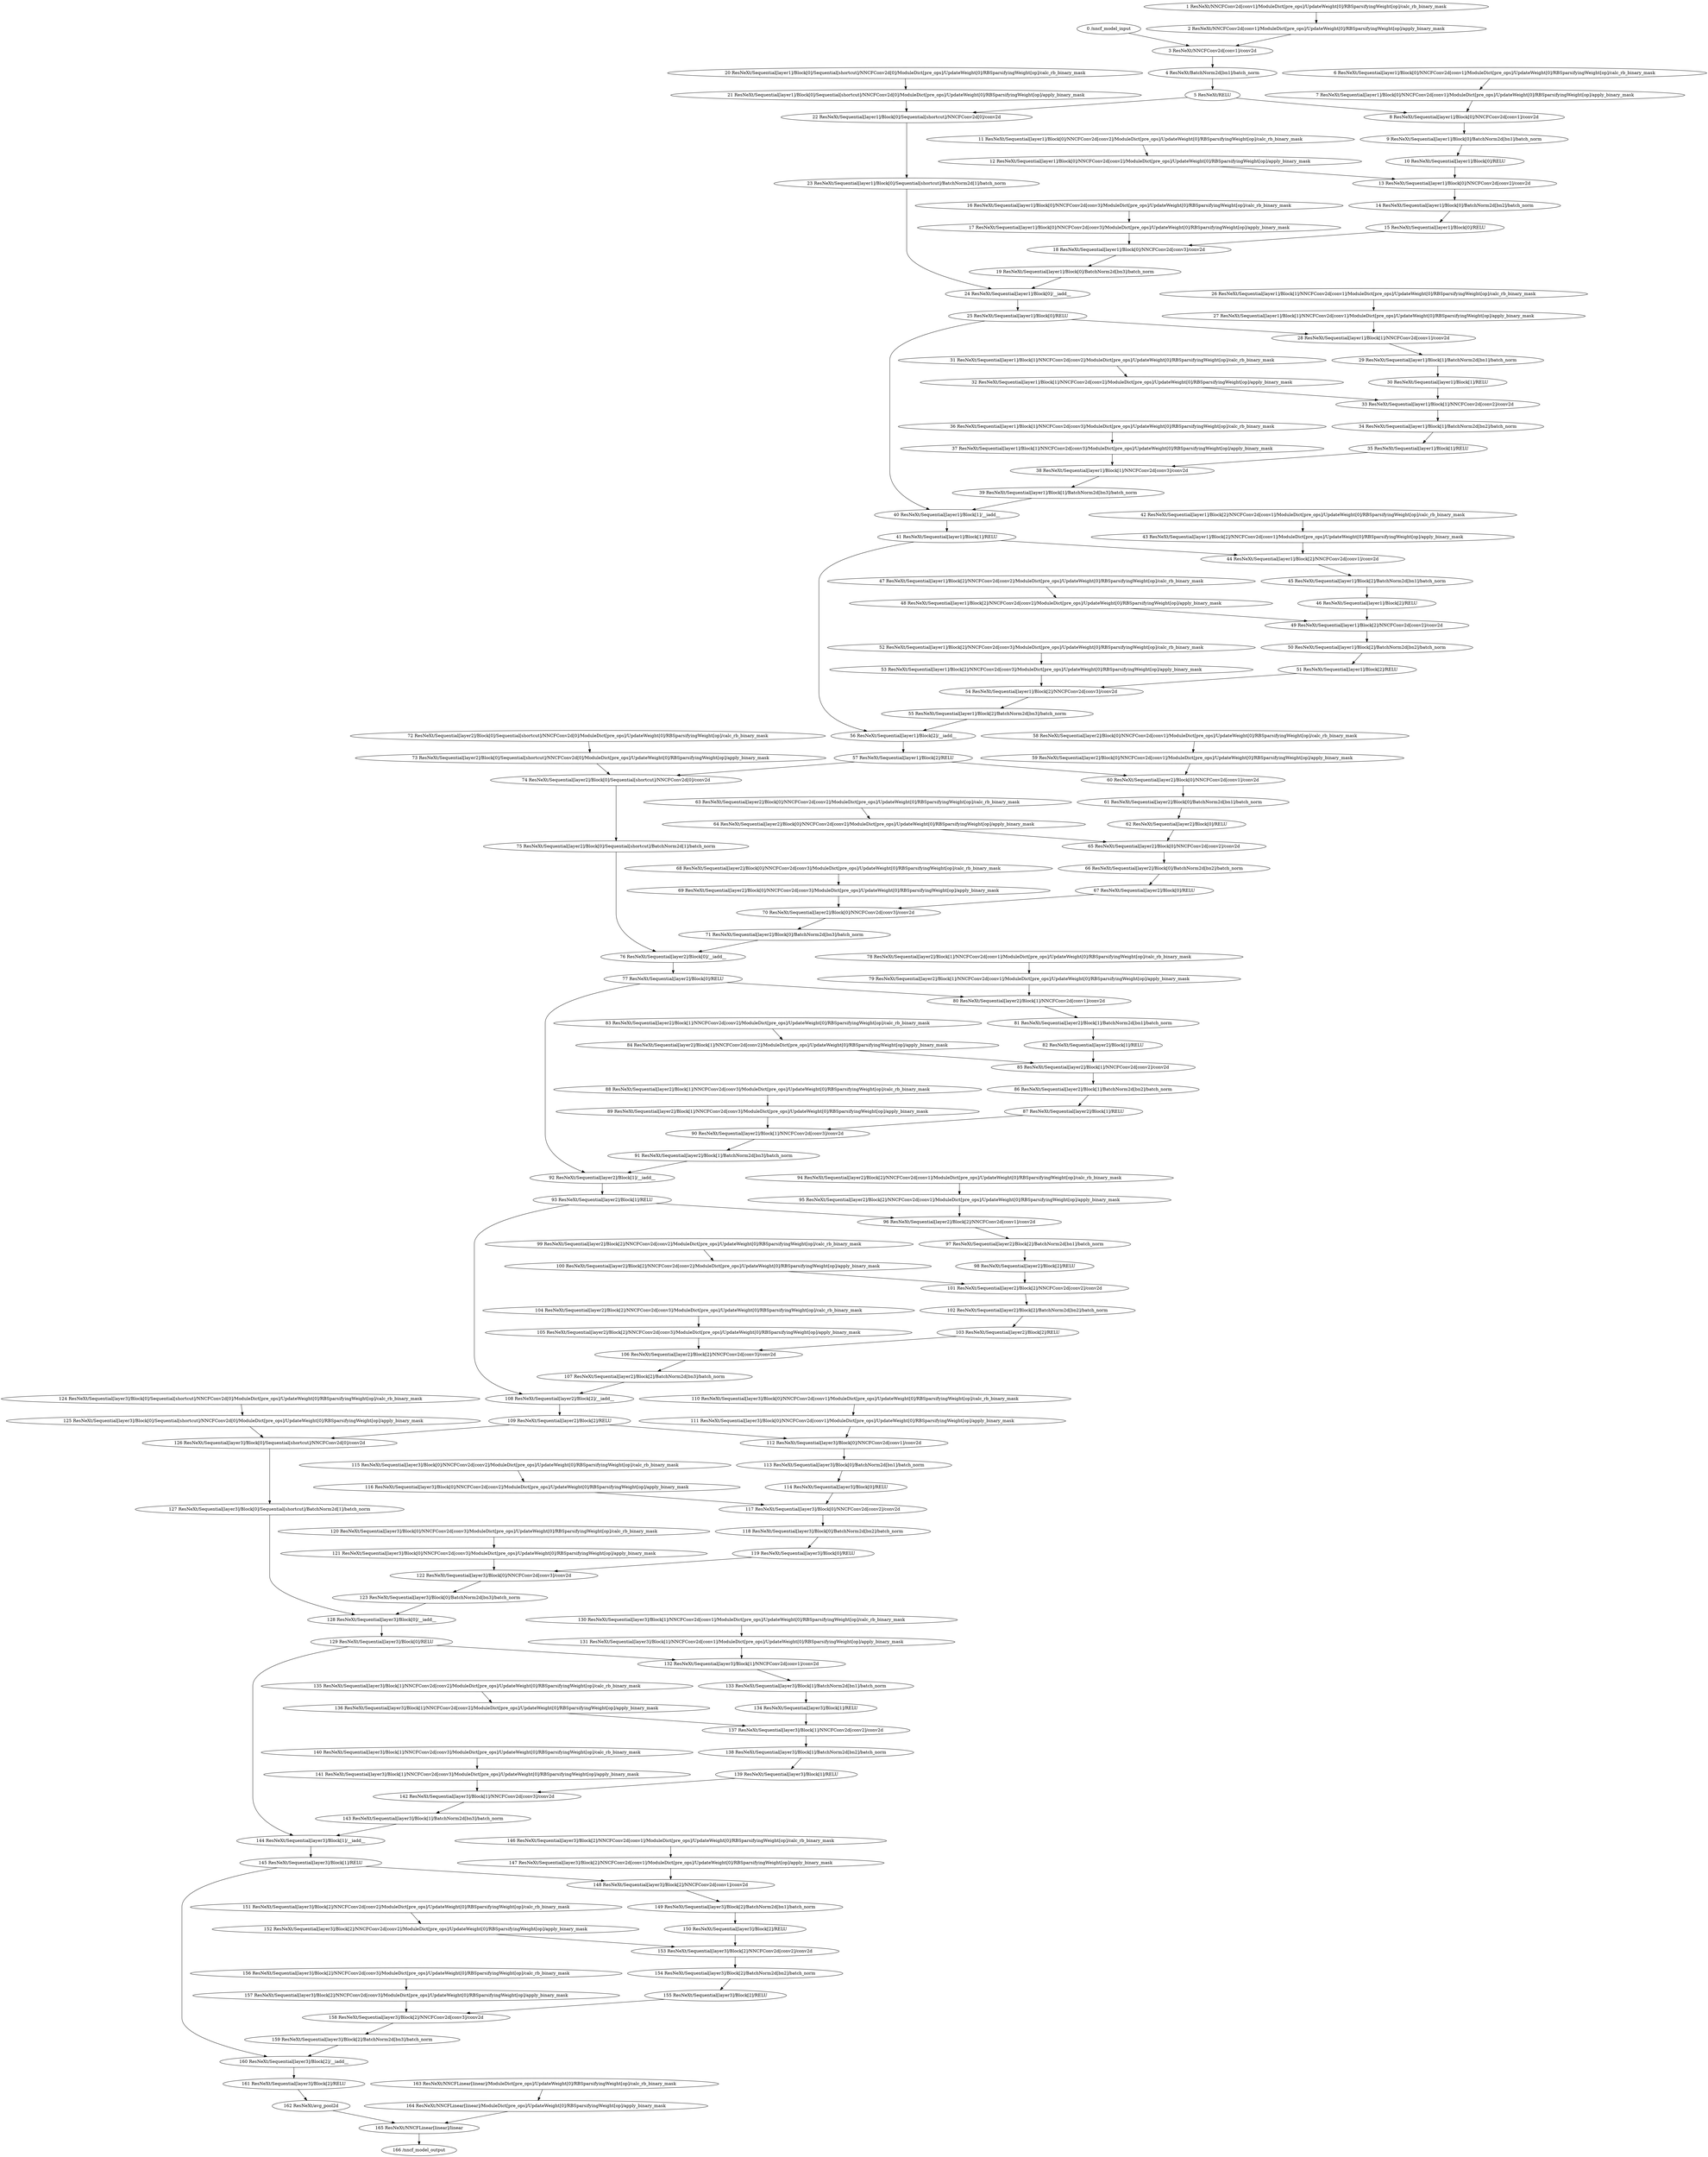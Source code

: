 strict digraph  {
"0 /nncf_model_input" [id=0, scope="", type=nncf_model_input];
"1 ResNeXt/NNCFConv2d[conv1]/ModuleDict[pre_ops]/UpdateWeight[0]/RBSparsifyingWeight[op]/calc_rb_binary_mask" [id=1, scope="ResNeXt/NNCFConv2d[conv1]/ModuleDict[pre_ops]/UpdateWeight[0]/RBSparsifyingWeight[op]", type=calc_rb_binary_mask];
"2 ResNeXt/NNCFConv2d[conv1]/ModuleDict[pre_ops]/UpdateWeight[0]/RBSparsifyingWeight[op]/apply_binary_mask" [id=2, scope="ResNeXt/NNCFConv2d[conv1]/ModuleDict[pre_ops]/UpdateWeight[0]/RBSparsifyingWeight[op]", type=apply_binary_mask];
"3 ResNeXt/NNCFConv2d[conv1]/conv2d" [id=3, scope="ResNeXt/NNCFConv2d[conv1]", type=conv2d];
"4 ResNeXt/BatchNorm2d[bn1]/batch_norm" [id=4, scope="ResNeXt/BatchNorm2d[bn1]", type=batch_norm];
"5 ResNeXt/RELU" [id=5, scope=ResNeXt, type=RELU];
"6 ResNeXt/Sequential[layer1]/Block[0]/NNCFConv2d[conv1]/ModuleDict[pre_ops]/UpdateWeight[0]/RBSparsifyingWeight[op]/calc_rb_binary_mask" [id=6, scope="ResNeXt/Sequential[layer1]/Block[0]/NNCFConv2d[conv1]/ModuleDict[pre_ops]/UpdateWeight[0]/RBSparsifyingWeight[op]", type=calc_rb_binary_mask];
"7 ResNeXt/Sequential[layer1]/Block[0]/NNCFConv2d[conv1]/ModuleDict[pre_ops]/UpdateWeight[0]/RBSparsifyingWeight[op]/apply_binary_mask" [id=7, scope="ResNeXt/Sequential[layer1]/Block[0]/NNCFConv2d[conv1]/ModuleDict[pre_ops]/UpdateWeight[0]/RBSparsifyingWeight[op]", type=apply_binary_mask];
"8 ResNeXt/Sequential[layer1]/Block[0]/NNCFConv2d[conv1]/conv2d" [id=8, scope="ResNeXt/Sequential[layer1]/Block[0]/NNCFConv2d[conv1]", type=conv2d];
"9 ResNeXt/Sequential[layer1]/Block[0]/BatchNorm2d[bn1]/batch_norm" [id=9, scope="ResNeXt/Sequential[layer1]/Block[0]/BatchNorm2d[bn1]", type=batch_norm];
"10 ResNeXt/Sequential[layer1]/Block[0]/RELU" [id=10, scope="ResNeXt/Sequential[layer1]/Block[0]", type=RELU];
"11 ResNeXt/Sequential[layer1]/Block[0]/NNCFConv2d[conv2]/ModuleDict[pre_ops]/UpdateWeight[0]/RBSparsifyingWeight[op]/calc_rb_binary_mask" [id=11, scope="ResNeXt/Sequential[layer1]/Block[0]/NNCFConv2d[conv2]/ModuleDict[pre_ops]/UpdateWeight[0]/RBSparsifyingWeight[op]", type=calc_rb_binary_mask];
"12 ResNeXt/Sequential[layer1]/Block[0]/NNCFConv2d[conv2]/ModuleDict[pre_ops]/UpdateWeight[0]/RBSparsifyingWeight[op]/apply_binary_mask" [id=12, scope="ResNeXt/Sequential[layer1]/Block[0]/NNCFConv2d[conv2]/ModuleDict[pre_ops]/UpdateWeight[0]/RBSparsifyingWeight[op]", type=apply_binary_mask];
"13 ResNeXt/Sequential[layer1]/Block[0]/NNCFConv2d[conv2]/conv2d" [id=13, scope="ResNeXt/Sequential[layer1]/Block[0]/NNCFConv2d[conv2]", type=conv2d];
"14 ResNeXt/Sequential[layer1]/Block[0]/BatchNorm2d[bn2]/batch_norm" [id=14, scope="ResNeXt/Sequential[layer1]/Block[0]/BatchNorm2d[bn2]", type=batch_norm];
"15 ResNeXt/Sequential[layer1]/Block[0]/RELU" [id=15, scope="ResNeXt/Sequential[layer1]/Block[0]", type=RELU];
"16 ResNeXt/Sequential[layer1]/Block[0]/NNCFConv2d[conv3]/ModuleDict[pre_ops]/UpdateWeight[0]/RBSparsifyingWeight[op]/calc_rb_binary_mask" [id=16, scope="ResNeXt/Sequential[layer1]/Block[0]/NNCFConv2d[conv3]/ModuleDict[pre_ops]/UpdateWeight[0]/RBSparsifyingWeight[op]", type=calc_rb_binary_mask];
"17 ResNeXt/Sequential[layer1]/Block[0]/NNCFConv2d[conv3]/ModuleDict[pre_ops]/UpdateWeight[0]/RBSparsifyingWeight[op]/apply_binary_mask" [id=17, scope="ResNeXt/Sequential[layer1]/Block[0]/NNCFConv2d[conv3]/ModuleDict[pre_ops]/UpdateWeight[0]/RBSparsifyingWeight[op]", type=apply_binary_mask];
"18 ResNeXt/Sequential[layer1]/Block[0]/NNCFConv2d[conv3]/conv2d" [id=18, scope="ResNeXt/Sequential[layer1]/Block[0]/NNCFConv2d[conv3]", type=conv2d];
"19 ResNeXt/Sequential[layer1]/Block[0]/BatchNorm2d[bn3]/batch_norm" [id=19, scope="ResNeXt/Sequential[layer1]/Block[0]/BatchNorm2d[bn3]", type=batch_norm];
"20 ResNeXt/Sequential[layer1]/Block[0]/Sequential[shortcut]/NNCFConv2d[0]/ModuleDict[pre_ops]/UpdateWeight[0]/RBSparsifyingWeight[op]/calc_rb_binary_mask" [id=20, scope="ResNeXt/Sequential[layer1]/Block[0]/Sequential[shortcut]/NNCFConv2d[0]/ModuleDict[pre_ops]/UpdateWeight[0]/RBSparsifyingWeight[op]", type=calc_rb_binary_mask];
"21 ResNeXt/Sequential[layer1]/Block[0]/Sequential[shortcut]/NNCFConv2d[0]/ModuleDict[pre_ops]/UpdateWeight[0]/RBSparsifyingWeight[op]/apply_binary_mask" [id=21, scope="ResNeXt/Sequential[layer1]/Block[0]/Sequential[shortcut]/NNCFConv2d[0]/ModuleDict[pre_ops]/UpdateWeight[0]/RBSparsifyingWeight[op]", type=apply_binary_mask];
"22 ResNeXt/Sequential[layer1]/Block[0]/Sequential[shortcut]/NNCFConv2d[0]/conv2d" [id=22, scope="ResNeXt/Sequential[layer1]/Block[0]/Sequential[shortcut]/NNCFConv2d[0]", type=conv2d];
"23 ResNeXt/Sequential[layer1]/Block[0]/Sequential[shortcut]/BatchNorm2d[1]/batch_norm" [id=23, scope="ResNeXt/Sequential[layer1]/Block[0]/Sequential[shortcut]/BatchNorm2d[1]", type=batch_norm];
"24 ResNeXt/Sequential[layer1]/Block[0]/__iadd__" [id=24, scope="ResNeXt/Sequential[layer1]/Block[0]", type=__iadd__];
"25 ResNeXt/Sequential[layer1]/Block[0]/RELU" [id=25, scope="ResNeXt/Sequential[layer1]/Block[0]", type=RELU];
"26 ResNeXt/Sequential[layer1]/Block[1]/NNCFConv2d[conv1]/ModuleDict[pre_ops]/UpdateWeight[0]/RBSparsifyingWeight[op]/calc_rb_binary_mask" [id=26, scope="ResNeXt/Sequential[layer1]/Block[1]/NNCFConv2d[conv1]/ModuleDict[pre_ops]/UpdateWeight[0]/RBSparsifyingWeight[op]", type=calc_rb_binary_mask];
"27 ResNeXt/Sequential[layer1]/Block[1]/NNCFConv2d[conv1]/ModuleDict[pre_ops]/UpdateWeight[0]/RBSparsifyingWeight[op]/apply_binary_mask" [id=27, scope="ResNeXt/Sequential[layer1]/Block[1]/NNCFConv2d[conv1]/ModuleDict[pre_ops]/UpdateWeight[0]/RBSparsifyingWeight[op]", type=apply_binary_mask];
"28 ResNeXt/Sequential[layer1]/Block[1]/NNCFConv2d[conv1]/conv2d" [id=28, scope="ResNeXt/Sequential[layer1]/Block[1]/NNCFConv2d[conv1]", type=conv2d];
"29 ResNeXt/Sequential[layer1]/Block[1]/BatchNorm2d[bn1]/batch_norm" [id=29, scope="ResNeXt/Sequential[layer1]/Block[1]/BatchNorm2d[bn1]", type=batch_norm];
"30 ResNeXt/Sequential[layer1]/Block[1]/RELU" [id=30, scope="ResNeXt/Sequential[layer1]/Block[1]", type=RELU];
"31 ResNeXt/Sequential[layer1]/Block[1]/NNCFConv2d[conv2]/ModuleDict[pre_ops]/UpdateWeight[0]/RBSparsifyingWeight[op]/calc_rb_binary_mask" [id=31, scope="ResNeXt/Sequential[layer1]/Block[1]/NNCFConv2d[conv2]/ModuleDict[pre_ops]/UpdateWeight[0]/RBSparsifyingWeight[op]", type=calc_rb_binary_mask];
"32 ResNeXt/Sequential[layer1]/Block[1]/NNCFConv2d[conv2]/ModuleDict[pre_ops]/UpdateWeight[0]/RBSparsifyingWeight[op]/apply_binary_mask" [id=32, scope="ResNeXt/Sequential[layer1]/Block[1]/NNCFConv2d[conv2]/ModuleDict[pre_ops]/UpdateWeight[0]/RBSparsifyingWeight[op]", type=apply_binary_mask];
"33 ResNeXt/Sequential[layer1]/Block[1]/NNCFConv2d[conv2]/conv2d" [id=33, scope="ResNeXt/Sequential[layer1]/Block[1]/NNCFConv2d[conv2]", type=conv2d];
"34 ResNeXt/Sequential[layer1]/Block[1]/BatchNorm2d[bn2]/batch_norm" [id=34, scope="ResNeXt/Sequential[layer1]/Block[1]/BatchNorm2d[bn2]", type=batch_norm];
"35 ResNeXt/Sequential[layer1]/Block[1]/RELU" [id=35, scope="ResNeXt/Sequential[layer1]/Block[1]", type=RELU];
"36 ResNeXt/Sequential[layer1]/Block[1]/NNCFConv2d[conv3]/ModuleDict[pre_ops]/UpdateWeight[0]/RBSparsifyingWeight[op]/calc_rb_binary_mask" [id=36, scope="ResNeXt/Sequential[layer1]/Block[1]/NNCFConv2d[conv3]/ModuleDict[pre_ops]/UpdateWeight[0]/RBSparsifyingWeight[op]", type=calc_rb_binary_mask];
"37 ResNeXt/Sequential[layer1]/Block[1]/NNCFConv2d[conv3]/ModuleDict[pre_ops]/UpdateWeight[0]/RBSparsifyingWeight[op]/apply_binary_mask" [id=37, scope="ResNeXt/Sequential[layer1]/Block[1]/NNCFConv2d[conv3]/ModuleDict[pre_ops]/UpdateWeight[0]/RBSparsifyingWeight[op]", type=apply_binary_mask];
"38 ResNeXt/Sequential[layer1]/Block[1]/NNCFConv2d[conv3]/conv2d" [id=38, scope="ResNeXt/Sequential[layer1]/Block[1]/NNCFConv2d[conv3]", type=conv2d];
"39 ResNeXt/Sequential[layer1]/Block[1]/BatchNorm2d[bn3]/batch_norm" [id=39, scope="ResNeXt/Sequential[layer1]/Block[1]/BatchNorm2d[bn3]", type=batch_norm];
"40 ResNeXt/Sequential[layer1]/Block[1]/__iadd__" [id=40, scope="ResNeXt/Sequential[layer1]/Block[1]", type=__iadd__];
"41 ResNeXt/Sequential[layer1]/Block[1]/RELU" [id=41, scope="ResNeXt/Sequential[layer1]/Block[1]", type=RELU];
"42 ResNeXt/Sequential[layer1]/Block[2]/NNCFConv2d[conv1]/ModuleDict[pre_ops]/UpdateWeight[0]/RBSparsifyingWeight[op]/calc_rb_binary_mask" [id=42, scope="ResNeXt/Sequential[layer1]/Block[2]/NNCFConv2d[conv1]/ModuleDict[pre_ops]/UpdateWeight[0]/RBSparsifyingWeight[op]", type=calc_rb_binary_mask];
"43 ResNeXt/Sequential[layer1]/Block[2]/NNCFConv2d[conv1]/ModuleDict[pre_ops]/UpdateWeight[0]/RBSparsifyingWeight[op]/apply_binary_mask" [id=43, scope="ResNeXt/Sequential[layer1]/Block[2]/NNCFConv2d[conv1]/ModuleDict[pre_ops]/UpdateWeight[0]/RBSparsifyingWeight[op]", type=apply_binary_mask];
"44 ResNeXt/Sequential[layer1]/Block[2]/NNCFConv2d[conv1]/conv2d" [id=44, scope="ResNeXt/Sequential[layer1]/Block[2]/NNCFConv2d[conv1]", type=conv2d];
"45 ResNeXt/Sequential[layer1]/Block[2]/BatchNorm2d[bn1]/batch_norm" [id=45, scope="ResNeXt/Sequential[layer1]/Block[2]/BatchNorm2d[bn1]", type=batch_norm];
"46 ResNeXt/Sequential[layer1]/Block[2]/RELU" [id=46, scope="ResNeXt/Sequential[layer1]/Block[2]", type=RELU];
"47 ResNeXt/Sequential[layer1]/Block[2]/NNCFConv2d[conv2]/ModuleDict[pre_ops]/UpdateWeight[0]/RBSparsifyingWeight[op]/calc_rb_binary_mask" [id=47, scope="ResNeXt/Sequential[layer1]/Block[2]/NNCFConv2d[conv2]/ModuleDict[pre_ops]/UpdateWeight[0]/RBSparsifyingWeight[op]", type=calc_rb_binary_mask];
"48 ResNeXt/Sequential[layer1]/Block[2]/NNCFConv2d[conv2]/ModuleDict[pre_ops]/UpdateWeight[0]/RBSparsifyingWeight[op]/apply_binary_mask" [id=48, scope="ResNeXt/Sequential[layer1]/Block[2]/NNCFConv2d[conv2]/ModuleDict[pre_ops]/UpdateWeight[0]/RBSparsifyingWeight[op]", type=apply_binary_mask];
"49 ResNeXt/Sequential[layer1]/Block[2]/NNCFConv2d[conv2]/conv2d" [id=49, scope="ResNeXt/Sequential[layer1]/Block[2]/NNCFConv2d[conv2]", type=conv2d];
"50 ResNeXt/Sequential[layer1]/Block[2]/BatchNorm2d[bn2]/batch_norm" [id=50, scope="ResNeXt/Sequential[layer1]/Block[2]/BatchNorm2d[bn2]", type=batch_norm];
"51 ResNeXt/Sequential[layer1]/Block[2]/RELU" [id=51, scope="ResNeXt/Sequential[layer1]/Block[2]", type=RELU];
"52 ResNeXt/Sequential[layer1]/Block[2]/NNCFConv2d[conv3]/ModuleDict[pre_ops]/UpdateWeight[0]/RBSparsifyingWeight[op]/calc_rb_binary_mask" [id=52, scope="ResNeXt/Sequential[layer1]/Block[2]/NNCFConv2d[conv3]/ModuleDict[pre_ops]/UpdateWeight[0]/RBSparsifyingWeight[op]", type=calc_rb_binary_mask];
"53 ResNeXt/Sequential[layer1]/Block[2]/NNCFConv2d[conv3]/ModuleDict[pre_ops]/UpdateWeight[0]/RBSparsifyingWeight[op]/apply_binary_mask" [id=53, scope="ResNeXt/Sequential[layer1]/Block[2]/NNCFConv2d[conv3]/ModuleDict[pre_ops]/UpdateWeight[0]/RBSparsifyingWeight[op]", type=apply_binary_mask];
"54 ResNeXt/Sequential[layer1]/Block[2]/NNCFConv2d[conv3]/conv2d" [id=54, scope="ResNeXt/Sequential[layer1]/Block[2]/NNCFConv2d[conv3]", type=conv2d];
"55 ResNeXt/Sequential[layer1]/Block[2]/BatchNorm2d[bn3]/batch_norm" [id=55, scope="ResNeXt/Sequential[layer1]/Block[2]/BatchNorm2d[bn3]", type=batch_norm];
"56 ResNeXt/Sequential[layer1]/Block[2]/__iadd__" [id=56, scope="ResNeXt/Sequential[layer1]/Block[2]", type=__iadd__];
"57 ResNeXt/Sequential[layer1]/Block[2]/RELU" [id=57, scope="ResNeXt/Sequential[layer1]/Block[2]", type=RELU];
"58 ResNeXt/Sequential[layer2]/Block[0]/NNCFConv2d[conv1]/ModuleDict[pre_ops]/UpdateWeight[0]/RBSparsifyingWeight[op]/calc_rb_binary_mask" [id=58, scope="ResNeXt/Sequential[layer2]/Block[0]/NNCFConv2d[conv1]/ModuleDict[pre_ops]/UpdateWeight[0]/RBSparsifyingWeight[op]", type=calc_rb_binary_mask];
"59 ResNeXt/Sequential[layer2]/Block[0]/NNCFConv2d[conv1]/ModuleDict[pre_ops]/UpdateWeight[0]/RBSparsifyingWeight[op]/apply_binary_mask" [id=59, scope="ResNeXt/Sequential[layer2]/Block[0]/NNCFConv2d[conv1]/ModuleDict[pre_ops]/UpdateWeight[0]/RBSparsifyingWeight[op]", type=apply_binary_mask];
"60 ResNeXt/Sequential[layer2]/Block[0]/NNCFConv2d[conv1]/conv2d" [id=60, scope="ResNeXt/Sequential[layer2]/Block[0]/NNCFConv2d[conv1]", type=conv2d];
"61 ResNeXt/Sequential[layer2]/Block[0]/BatchNorm2d[bn1]/batch_norm" [id=61, scope="ResNeXt/Sequential[layer2]/Block[0]/BatchNorm2d[bn1]", type=batch_norm];
"62 ResNeXt/Sequential[layer2]/Block[0]/RELU" [id=62, scope="ResNeXt/Sequential[layer2]/Block[0]", type=RELU];
"63 ResNeXt/Sequential[layer2]/Block[0]/NNCFConv2d[conv2]/ModuleDict[pre_ops]/UpdateWeight[0]/RBSparsifyingWeight[op]/calc_rb_binary_mask" [id=63, scope="ResNeXt/Sequential[layer2]/Block[0]/NNCFConv2d[conv2]/ModuleDict[pre_ops]/UpdateWeight[0]/RBSparsifyingWeight[op]", type=calc_rb_binary_mask];
"64 ResNeXt/Sequential[layer2]/Block[0]/NNCFConv2d[conv2]/ModuleDict[pre_ops]/UpdateWeight[0]/RBSparsifyingWeight[op]/apply_binary_mask" [id=64, scope="ResNeXt/Sequential[layer2]/Block[0]/NNCFConv2d[conv2]/ModuleDict[pre_ops]/UpdateWeight[0]/RBSparsifyingWeight[op]", type=apply_binary_mask];
"65 ResNeXt/Sequential[layer2]/Block[0]/NNCFConv2d[conv2]/conv2d" [id=65, scope="ResNeXt/Sequential[layer2]/Block[0]/NNCFConv2d[conv2]", type=conv2d];
"66 ResNeXt/Sequential[layer2]/Block[0]/BatchNorm2d[bn2]/batch_norm" [id=66, scope="ResNeXt/Sequential[layer2]/Block[0]/BatchNorm2d[bn2]", type=batch_norm];
"67 ResNeXt/Sequential[layer2]/Block[0]/RELU" [id=67, scope="ResNeXt/Sequential[layer2]/Block[0]", type=RELU];
"68 ResNeXt/Sequential[layer2]/Block[0]/NNCFConv2d[conv3]/ModuleDict[pre_ops]/UpdateWeight[0]/RBSparsifyingWeight[op]/calc_rb_binary_mask" [id=68, scope="ResNeXt/Sequential[layer2]/Block[0]/NNCFConv2d[conv3]/ModuleDict[pre_ops]/UpdateWeight[0]/RBSparsifyingWeight[op]", type=calc_rb_binary_mask];
"69 ResNeXt/Sequential[layer2]/Block[0]/NNCFConv2d[conv3]/ModuleDict[pre_ops]/UpdateWeight[0]/RBSparsifyingWeight[op]/apply_binary_mask" [id=69, scope="ResNeXt/Sequential[layer2]/Block[0]/NNCFConv2d[conv3]/ModuleDict[pre_ops]/UpdateWeight[0]/RBSparsifyingWeight[op]", type=apply_binary_mask];
"70 ResNeXt/Sequential[layer2]/Block[0]/NNCFConv2d[conv3]/conv2d" [id=70, scope="ResNeXt/Sequential[layer2]/Block[0]/NNCFConv2d[conv3]", type=conv2d];
"71 ResNeXt/Sequential[layer2]/Block[0]/BatchNorm2d[bn3]/batch_norm" [id=71, scope="ResNeXt/Sequential[layer2]/Block[0]/BatchNorm2d[bn3]", type=batch_norm];
"72 ResNeXt/Sequential[layer2]/Block[0]/Sequential[shortcut]/NNCFConv2d[0]/ModuleDict[pre_ops]/UpdateWeight[0]/RBSparsifyingWeight[op]/calc_rb_binary_mask" [id=72, scope="ResNeXt/Sequential[layer2]/Block[0]/Sequential[shortcut]/NNCFConv2d[0]/ModuleDict[pre_ops]/UpdateWeight[0]/RBSparsifyingWeight[op]", type=calc_rb_binary_mask];
"73 ResNeXt/Sequential[layer2]/Block[0]/Sequential[shortcut]/NNCFConv2d[0]/ModuleDict[pre_ops]/UpdateWeight[0]/RBSparsifyingWeight[op]/apply_binary_mask" [id=73, scope="ResNeXt/Sequential[layer2]/Block[0]/Sequential[shortcut]/NNCFConv2d[0]/ModuleDict[pre_ops]/UpdateWeight[0]/RBSparsifyingWeight[op]", type=apply_binary_mask];
"74 ResNeXt/Sequential[layer2]/Block[0]/Sequential[shortcut]/NNCFConv2d[0]/conv2d" [id=74, scope="ResNeXt/Sequential[layer2]/Block[0]/Sequential[shortcut]/NNCFConv2d[0]", type=conv2d];
"75 ResNeXt/Sequential[layer2]/Block[0]/Sequential[shortcut]/BatchNorm2d[1]/batch_norm" [id=75, scope="ResNeXt/Sequential[layer2]/Block[0]/Sequential[shortcut]/BatchNorm2d[1]", type=batch_norm];
"76 ResNeXt/Sequential[layer2]/Block[0]/__iadd__" [id=76, scope="ResNeXt/Sequential[layer2]/Block[0]", type=__iadd__];
"77 ResNeXt/Sequential[layer2]/Block[0]/RELU" [id=77, scope="ResNeXt/Sequential[layer2]/Block[0]", type=RELU];
"78 ResNeXt/Sequential[layer2]/Block[1]/NNCFConv2d[conv1]/ModuleDict[pre_ops]/UpdateWeight[0]/RBSparsifyingWeight[op]/calc_rb_binary_mask" [id=78, scope="ResNeXt/Sequential[layer2]/Block[1]/NNCFConv2d[conv1]/ModuleDict[pre_ops]/UpdateWeight[0]/RBSparsifyingWeight[op]", type=calc_rb_binary_mask];
"79 ResNeXt/Sequential[layer2]/Block[1]/NNCFConv2d[conv1]/ModuleDict[pre_ops]/UpdateWeight[0]/RBSparsifyingWeight[op]/apply_binary_mask" [id=79, scope="ResNeXt/Sequential[layer2]/Block[1]/NNCFConv2d[conv1]/ModuleDict[pre_ops]/UpdateWeight[0]/RBSparsifyingWeight[op]", type=apply_binary_mask];
"80 ResNeXt/Sequential[layer2]/Block[1]/NNCFConv2d[conv1]/conv2d" [id=80, scope="ResNeXt/Sequential[layer2]/Block[1]/NNCFConv2d[conv1]", type=conv2d];
"81 ResNeXt/Sequential[layer2]/Block[1]/BatchNorm2d[bn1]/batch_norm" [id=81, scope="ResNeXt/Sequential[layer2]/Block[1]/BatchNorm2d[bn1]", type=batch_norm];
"82 ResNeXt/Sequential[layer2]/Block[1]/RELU" [id=82, scope="ResNeXt/Sequential[layer2]/Block[1]", type=RELU];
"83 ResNeXt/Sequential[layer2]/Block[1]/NNCFConv2d[conv2]/ModuleDict[pre_ops]/UpdateWeight[0]/RBSparsifyingWeight[op]/calc_rb_binary_mask" [id=83, scope="ResNeXt/Sequential[layer2]/Block[1]/NNCFConv2d[conv2]/ModuleDict[pre_ops]/UpdateWeight[0]/RBSparsifyingWeight[op]", type=calc_rb_binary_mask];
"84 ResNeXt/Sequential[layer2]/Block[1]/NNCFConv2d[conv2]/ModuleDict[pre_ops]/UpdateWeight[0]/RBSparsifyingWeight[op]/apply_binary_mask" [id=84, scope="ResNeXt/Sequential[layer2]/Block[1]/NNCFConv2d[conv2]/ModuleDict[pre_ops]/UpdateWeight[0]/RBSparsifyingWeight[op]", type=apply_binary_mask];
"85 ResNeXt/Sequential[layer2]/Block[1]/NNCFConv2d[conv2]/conv2d" [id=85, scope="ResNeXt/Sequential[layer2]/Block[1]/NNCFConv2d[conv2]", type=conv2d];
"86 ResNeXt/Sequential[layer2]/Block[1]/BatchNorm2d[bn2]/batch_norm" [id=86, scope="ResNeXt/Sequential[layer2]/Block[1]/BatchNorm2d[bn2]", type=batch_norm];
"87 ResNeXt/Sequential[layer2]/Block[1]/RELU" [id=87, scope="ResNeXt/Sequential[layer2]/Block[1]", type=RELU];
"88 ResNeXt/Sequential[layer2]/Block[1]/NNCFConv2d[conv3]/ModuleDict[pre_ops]/UpdateWeight[0]/RBSparsifyingWeight[op]/calc_rb_binary_mask" [id=88, scope="ResNeXt/Sequential[layer2]/Block[1]/NNCFConv2d[conv3]/ModuleDict[pre_ops]/UpdateWeight[0]/RBSparsifyingWeight[op]", type=calc_rb_binary_mask];
"89 ResNeXt/Sequential[layer2]/Block[1]/NNCFConv2d[conv3]/ModuleDict[pre_ops]/UpdateWeight[0]/RBSparsifyingWeight[op]/apply_binary_mask" [id=89, scope="ResNeXt/Sequential[layer2]/Block[1]/NNCFConv2d[conv3]/ModuleDict[pre_ops]/UpdateWeight[0]/RBSparsifyingWeight[op]", type=apply_binary_mask];
"90 ResNeXt/Sequential[layer2]/Block[1]/NNCFConv2d[conv3]/conv2d" [id=90, scope="ResNeXt/Sequential[layer2]/Block[1]/NNCFConv2d[conv3]", type=conv2d];
"91 ResNeXt/Sequential[layer2]/Block[1]/BatchNorm2d[bn3]/batch_norm" [id=91, scope="ResNeXt/Sequential[layer2]/Block[1]/BatchNorm2d[bn3]", type=batch_norm];
"92 ResNeXt/Sequential[layer2]/Block[1]/__iadd__" [id=92, scope="ResNeXt/Sequential[layer2]/Block[1]", type=__iadd__];
"93 ResNeXt/Sequential[layer2]/Block[1]/RELU" [id=93, scope="ResNeXt/Sequential[layer2]/Block[1]", type=RELU];
"94 ResNeXt/Sequential[layer2]/Block[2]/NNCFConv2d[conv1]/ModuleDict[pre_ops]/UpdateWeight[0]/RBSparsifyingWeight[op]/calc_rb_binary_mask" [id=94, scope="ResNeXt/Sequential[layer2]/Block[2]/NNCFConv2d[conv1]/ModuleDict[pre_ops]/UpdateWeight[0]/RBSparsifyingWeight[op]", type=calc_rb_binary_mask];
"95 ResNeXt/Sequential[layer2]/Block[2]/NNCFConv2d[conv1]/ModuleDict[pre_ops]/UpdateWeight[0]/RBSparsifyingWeight[op]/apply_binary_mask" [id=95, scope="ResNeXt/Sequential[layer2]/Block[2]/NNCFConv2d[conv1]/ModuleDict[pre_ops]/UpdateWeight[0]/RBSparsifyingWeight[op]", type=apply_binary_mask];
"96 ResNeXt/Sequential[layer2]/Block[2]/NNCFConv2d[conv1]/conv2d" [id=96, scope="ResNeXt/Sequential[layer2]/Block[2]/NNCFConv2d[conv1]", type=conv2d];
"97 ResNeXt/Sequential[layer2]/Block[2]/BatchNorm2d[bn1]/batch_norm" [id=97, scope="ResNeXt/Sequential[layer2]/Block[2]/BatchNorm2d[bn1]", type=batch_norm];
"98 ResNeXt/Sequential[layer2]/Block[2]/RELU" [id=98, scope="ResNeXt/Sequential[layer2]/Block[2]", type=RELU];
"99 ResNeXt/Sequential[layer2]/Block[2]/NNCFConv2d[conv2]/ModuleDict[pre_ops]/UpdateWeight[0]/RBSparsifyingWeight[op]/calc_rb_binary_mask" [id=99, scope="ResNeXt/Sequential[layer2]/Block[2]/NNCFConv2d[conv2]/ModuleDict[pre_ops]/UpdateWeight[0]/RBSparsifyingWeight[op]", type=calc_rb_binary_mask];
"100 ResNeXt/Sequential[layer2]/Block[2]/NNCFConv2d[conv2]/ModuleDict[pre_ops]/UpdateWeight[0]/RBSparsifyingWeight[op]/apply_binary_mask" [id=100, scope="ResNeXt/Sequential[layer2]/Block[2]/NNCFConv2d[conv2]/ModuleDict[pre_ops]/UpdateWeight[0]/RBSparsifyingWeight[op]", type=apply_binary_mask];
"101 ResNeXt/Sequential[layer2]/Block[2]/NNCFConv2d[conv2]/conv2d" [id=101, scope="ResNeXt/Sequential[layer2]/Block[2]/NNCFConv2d[conv2]", type=conv2d];
"102 ResNeXt/Sequential[layer2]/Block[2]/BatchNorm2d[bn2]/batch_norm" [id=102, scope="ResNeXt/Sequential[layer2]/Block[2]/BatchNorm2d[bn2]", type=batch_norm];
"103 ResNeXt/Sequential[layer2]/Block[2]/RELU" [id=103, scope="ResNeXt/Sequential[layer2]/Block[2]", type=RELU];
"104 ResNeXt/Sequential[layer2]/Block[2]/NNCFConv2d[conv3]/ModuleDict[pre_ops]/UpdateWeight[0]/RBSparsifyingWeight[op]/calc_rb_binary_mask" [id=104, scope="ResNeXt/Sequential[layer2]/Block[2]/NNCFConv2d[conv3]/ModuleDict[pre_ops]/UpdateWeight[0]/RBSparsifyingWeight[op]", type=calc_rb_binary_mask];
"105 ResNeXt/Sequential[layer2]/Block[2]/NNCFConv2d[conv3]/ModuleDict[pre_ops]/UpdateWeight[0]/RBSparsifyingWeight[op]/apply_binary_mask" [id=105, scope="ResNeXt/Sequential[layer2]/Block[2]/NNCFConv2d[conv3]/ModuleDict[pre_ops]/UpdateWeight[0]/RBSparsifyingWeight[op]", type=apply_binary_mask];
"106 ResNeXt/Sequential[layer2]/Block[2]/NNCFConv2d[conv3]/conv2d" [id=106, scope="ResNeXt/Sequential[layer2]/Block[2]/NNCFConv2d[conv3]", type=conv2d];
"107 ResNeXt/Sequential[layer2]/Block[2]/BatchNorm2d[bn3]/batch_norm" [id=107, scope="ResNeXt/Sequential[layer2]/Block[2]/BatchNorm2d[bn3]", type=batch_norm];
"108 ResNeXt/Sequential[layer2]/Block[2]/__iadd__" [id=108, scope="ResNeXt/Sequential[layer2]/Block[2]", type=__iadd__];
"109 ResNeXt/Sequential[layer2]/Block[2]/RELU" [id=109, scope="ResNeXt/Sequential[layer2]/Block[2]", type=RELU];
"110 ResNeXt/Sequential[layer3]/Block[0]/NNCFConv2d[conv1]/ModuleDict[pre_ops]/UpdateWeight[0]/RBSparsifyingWeight[op]/calc_rb_binary_mask" [id=110, scope="ResNeXt/Sequential[layer3]/Block[0]/NNCFConv2d[conv1]/ModuleDict[pre_ops]/UpdateWeight[0]/RBSparsifyingWeight[op]", type=calc_rb_binary_mask];
"111 ResNeXt/Sequential[layer3]/Block[0]/NNCFConv2d[conv1]/ModuleDict[pre_ops]/UpdateWeight[0]/RBSparsifyingWeight[op]/apply_binary_mask" [id=111, scope="ResNeXt/Sequential[layer3]/Block[0]/NNCFConv2d[conv1]/ModuleDict[pre_ops]/UpdateWeight[0]/RBSparsifyingWeight[op]", type=apply_binary_mask];
"112 ResNeXt/Sequential[layer3]/Block[0]/NNCFConv2d[conv1]/conv2d" [id=112, scope="ResNeXt/Sequential[layer3]/Block[0]/NNCFConv2d[conv1]", type=conv2d];
"113 ResNeXt/Sequential[layer3]/Block[0]/BatchNorm2d[bn1]/batch_norm" [id=113, scope="ResNeXt/Sequential[layer3]/Block[0]/BatchNorm2d[bn1]", type=batch_norm];
"114 ResNeXt/Sequential[layer3]/Block[0]/RELU" [id=114, scope="ResNeXt/Sequential[layer3]/Block[0]", type=RELU];
"115 ResNeXt/Sequential[layer3]/Block[0]/NNCFConv2d[conv2]/ModuleDict[pre_ops]/UpdateWeight[0]/RBSparsifyingWeight[op]/calc_rb_binary_mask" [id=115, scope="ResNeXt/Sequential[layer3]/Block[0]/NNCFConv2d[conv2]/ModuleDict[pre_ops]/UpdateWeight[0]/RBSparsifyingWeight[op]", type=calc_rb_binary_mask];
"116 ResNeXt/Sequential[layer3]/Block[0]/NNCFConv2d[conv2]/ModuleDict[pre_ops]/UpdateWeight[0]/RBSparsifyingWeight[op]/apply_binary_mask" [id=116, scope="ResNeXt/Sequential[layer3]/Block[0]/NNCFConv2d[conv2]/ModuleDict[pre_ops]/UpdateWeight[0]/RBSparsifyingWeight[op]", type=apply_binary_mask];
"117 ResNeXt/Sequential[layer3]/Block[0]/NNCFConv2d[conv2]/conv2d" [id=117, scope="ResNeXt/Sequential[layer3]/Block[0]/NNCFConv2d[conv2]", type=conv2d];
"118 ResNeXt/Sequential[layer3]/Block[0]/BatchNorm2d[bn2]/batch_norm" [id=118, scope="ResNeXt/Sequential[layer3]/Block[0]/BatchNorm2d[bn2]", type=batch_norm];
"119 ResNeXt/Sequential[layer3]/Block[0]/RELU" [id=119, scope="ResNeXt/Sequential[layer3]/Block[0]", type=RELU];
"120 ResNeXt/Sequential[layer3]/Block[0]/NNCFConv2d[conv3]/ModuleDict[pre_ops]/UpdateWeight[0]/RBSparsifyingWeight[op]/calc_rb_binary_mask" [id=120, scope="ResNeXt/Sequential[layer3]/Block[0]/NNCFConv2d[conv3]/ModuleDict[pre_ops]/UpdateWeight[0]/RBSparsifyingWeight[op]", type=calc_rb_binary_mask];
"121 ResNeXt/Sequential[layer3]/Block[0]/NNCFConv2d[conv3]/ModuleDict[pre_ops]/UpdateWeight[0]/RBSparsifyingWeight[op]/apply_binary_mask" [id=121, scope="ResNeXt/Sequential[layer3]/Block[0]/NNCFConv2d[conv3]/ModuleDict[pre_ops]/UpdateWeight[0]/RBSparsifyingWeight[op]", type=apply_binary_mask];
"122 ResNeXt/Sequential[layer3]/Block[0]/NNCFConv2d[conv3]/conv2d" [id=122, scope="ResNeXt/Sequential[layer3]/Block[0]/NNCFConv2d[conv3]", type=conv2d];
"123 ResNeXt/Sequential[layer3]/Block[0]/BatchNorm2d[bn3]/batch_norm" [id=123, scope="ResNeXt/Sequential[layer3]/Block[0]/BatchNorm2d[bn3]", type=batch_norm];
"124 ResNeXt/Sequential[layer3]/Block[0]/Sequential[shortcut]/NNCFConv2d[0]/ModuleDict[pre_ops]/UpdateWeight[0]/RBSparsifyingWeight[op]/calc_rb_binary_mask" [id=124, scope="ResNeXt/Sequential[layer3]/Block[0]/Sequential[shortcut]/NNCFConv2d[0]/ModuleDict[pre_ops]/UpdateWeight[0]/RBSparsifyingWeight[op]", type=calc_rb_binary_mask];
"125 ResNeXt/Sequential[layer3]/Block[0]/Sequential[shortcut]/NNCFConv2d[0]/ModuleDict[pre_ops]/UpdateWeight[0]/RBSparsifyingWeight[op]/apply_binary_mask" [id=125, scope="ResNeXt/Sequential[layer3]/Block[0]/Sequential[shortcut]/NNCFConv2d[0]/ModuleDict[pre_ops]/UpdateWeight[0]/RBSparsifyingWeight[op]", type=apply_binary_mask];
"126 ResNeXt/Sequential[layer3]/Block[0]/Sequential[shortcut]/NNCFConv2d[0]/conv2d" [id=126, scope="ResNeXt/Sequential[layer3]/Block[0]/Sequential[shortcut]/NNCFConv2d[0]", type=conv2d];
"127 ResNeXt/Sequential[layer3]/Block[0]/Sequential[shortcut]/BatchNorm2d[1]/batch_norm" [id=127, scope="ResNeXt/Sequential[layer3]/Block[0]/Sequential[shortcut]/BatchNorm2d[1]", type=batch_norm];
"128 ResNeXt/Sequential[layer3]/Block[0]/__iadd__" [id=128, scope="ResNeXt/Sequential[layer3]/Block[0]", type=__iadd__];
"129 ResNeXt/Sequential[layer3]/Block[0]/RELU" [id=129, scope="ResNeXt/Sequential[layer3]/Block[0]", type=RELU];
"130 ResNeXt/Sequential[layer3]/Block[1]/NNCFConv2d[conv1]/ModuleDict[pre_ops]/UpdateWeight[0]/RBSparsifyingWeight[op]/calc_rb_binary_mask" [id=130, scope="ResNeXt/Sequential[layer3]/Block[1]/NNCFConv2d[conv1]/ModuleDict[pre_ops]/UpdateWeight[0]/RBSparsifyingWeight[op]", type=calc_rb_binary_mask];
"131 ResNeXt/Sequential[layer3]/Block[1]/NNCFConv2d[conv1]/ModuleDict[pre_ops]/UpdateWeight[0]/RBSparsifyingWeight[op]/apply_binary_mask" [id=131, scope="ResNeXt/Sequential[layer3]/Block[1]/NNCFConv2d[conv1]/ModuleDict[pre_ops]/UpdateWeight[0]/RBSparsifyingWeight[op]", type=apply_binary_mask];
"132 ResNeXt/Sequential[layer3]/Block[1]/NNCFConv2d[conv1]/conv2d" [id=132, scope="ResNeXt/Sequential[layer3]/Block[1]/NNCFConv2d[conv1]", type=conv2d];
"133 ResNeXt/Sequential[layer3]/Block[1]/BatchNorm2d[bn1]/batch_norm" [id=133, scope="ResNeXt/Sequential[layer3]/Block[1]/BatchNorm2d[bn1]", type=batch_norm];
"134 ResNeXt/Sequential[layer3]/Block[1]/RELU" [id=134, scope="ResNeXt/Sequential[layer3]/Block[1]", type=RELU];
"135 ResNeXt/Sequential[layer3]/Block[1]/NNCFConv2d[conv2]/ModuleDict[pre_ops]/UpdateWeight[0]/RBSparsifyingWeight[op]/calc_rb_binary_mask" [id=135, scope="ResNeXt/Sequential[layer3]/Block[1]/NNCFConv2d[conv2]/ModuleDict[pre_ops]/UpdateWeight[0]/RBSparsifyingWeight[op]", type=calc_rb_binary_mask];
"136 ResNeXt/Sequential[layer3]/Block[1]/NNCFConv2d[conv2]/ModuleDict[pre_ops]/UpdateWeight[0]/RBSparsifyingWeight[op]/apply_binary_mask" [id=136, scope="ResNeXt/Sequential[layer3]/Block[1]/NNCFConv2d[conv2]/ModuleDict[pre_ops]/UpdateWeight[0]/RBSparsifyingWeight[op]", type=apply_binary_mask];
"137 ResNeXt/Sequential[layer3]/Block[1]/NNCFConv2d[conv2]/conv2d" [id=137, scope="ResNeXt/Sequential[layer3]/Block[1]/NNCFConv2d[conv2]", type=conv2d];
"138 ResNeXt/Sequential[layer3]/Block[1]/BatchNorm2d[bn2]/batch_norm" [id=138, scope="ResNeXt/Sequential[layer3]/Block[1]/BatchNorm2d[bn2]", type=batch_norm];
"139 ResNeXt/Sequential[layer3]/Block[1]/RELU" [id=139, scope="ResNeXt/Sequential[layer3]/Block[1]", type=RELU];
"140 ResNeXt/Sequential[layer3]/Block[1]/NNCFConv2d[conv3]/ModuleDict[pre_ops]/UpdateWeight[0]/RBSparsifyingWeight[op]/calc_rb_binary_mask" [id=140, scope="ResNeXt/Sequential[layer3]/Block[1]/NNCFConv2d[conv3]/ModuleDict[pre_ops]/UpdateWeight[0]/RBSparsifyingWeight[op]", type=calc_rb_binary_mask];
"141 ResNeXt/Sequential[layer3]/Block[1]/NNCFConv2d[conv3]/ModuleDict[pre_ops]/UpdateWeight[0]/RBSparsifyingWeight[op]/apply_binary_mask" [id=141, scope="ResNeXt/Sequential[layer3]/Block[1]/NNCFConv2d[conv3]/ModuleDict[pre_ops]/UpdateWeight[0]/RBSparsifyingWeight[op]", type=apply_binary_mask];
"142 ResNeXt/Sequential[layer3]/Block[1]/NNCFConv2d[conv3]/conv2d" [id=142, scope="ResNeXt/Sequential[layer3]/Block[1]/NNCFConv2d[conv3]", type=conv2d];
"143 ResNeXt/Sequential[layer3]/Block[1]/BatchNorm2d[bn3]/batch_norm" [id=143, scope="ResNeXt/Sequential[layer3]/Block[1]/BatchNorm2d[bn3]", type=batch_norm];
"144 ResNeXt/Sequential[layer3]/Block[1]/__iadd__" [id=144, scope="ResNeXt/Sequential[layer3]/Block[1]", type=__iadd__];
"145 ResNeXt/Sequential[layer3]/Block[1]/RELU" [id=145, scope="ResNeXt/Sequential[layer3]/Block[1]", type=RELU];
"146 ResNeXt/Sequential[layer3]/Block[2]/NNCFConv2d[conv1]/ModuleDict[pre_ops]/UpdateWeight[0]/RBSparsifyingWeight[op]/calc_rb_binary_mask" [id=146, scope="ResNeXt/Sequential[layer3]/Block[2]/NNCFConv2d[conv1]/ModuleDict[pre_ops]/UpdateWeight[0]/RBSparsifyingWeight[op]", type=calc_rb_binary_mask];
"147 ResNeXt/Sequential[layer3]/Block[2]/NNCFConv2d[conv1]/ModuleDict[pre_ops]/UpdateWeight[0]/RBSparsifyingWeight[op]/apply_binary_mask" [id=147, scope="ResNeXt/Sequential[layer3]/Block[2]/NNCFConv2d[conv1]/ModuleDict[pre_ops]/UpdateWeight[0]/RBSparsifyingWeight[op]", type=apply_binary_mask];
"148 ResNeXt/Sequential[layer3]/Block[2]/NNCFConv2d[conv1]/conv2d" [id=148, scope="ResNeXt/Sequential[layer3]/Block[2]/NNCFConv2d[conv1]", type=conv2d];
"149 ResNeXt/Sequential[layer3]/Block[2]/BatchNorm2d[bn1]/batch_norm" [id=149, scope="ResNeXt/Sequential[layer3]/Block[2]/BatchNorm2d[bn1]", type=batch_norm];
"150 ResNeXt/Sequential[layer3]/Block[2]/RELU" [id=150, scope="ResNeXt/Sequential[layer3]/Block[2]", type=RELU];
"151 ResNeXt/Sequential[layer3]/Block[2]/NNCFConv2d[conv2]/ModuleDict[pre_ops]/UpdateWeight[0]/RBSparsifyingWeight[op]/calc_rb_binary_mask" [id=151, scope="ResNeXt/Sequential[layer3]/Block[2]/NNCFConv2d[conv2]/ModuleDict[pre_ops]/UpdateWeight[0]/RBSparsifyingWeight[op]", type=calc_rb_binary_mask];
"152 ResNeXt/Sequential[layer3]/Block[2]/NNCFConv2d[conv2]/ModuleDict[pre_ops]/UpdateWeight[0]/RBSparsifyingWeight[op]/apply_binary_mask" [id=152, scope="ResNeXt/Sequential[layer3]/Block[2]/NNCFConv2d[conv2]/ModuleDict[pre_ops]/UpdateWeight[0]/RBSparsifyingWeight[op]", type=apply_binary_mask];
"153 ResNeXt/Sequential[layer3]/Block[2]/NNCFConv2d[conv2]/conv2d" [id=153, scope="ResNeXt/Sequential[layer3]/Block[2]/NNCFConv2d[conv2]", type=conv2d];
"154 ResNeXt/Sequential[layer3]/Block[2]/BatchNorm2d[bn2]/batch_norm" [id=154, scope="ResNeXt/Sequential[layer3]/Block[2]/BatchNorm2d[bn2]", type=batch_norm];
"155 ResNeXt/Sequential[layer3]/Block[2]/RELU" [id=155, scope="ResNeXt/Sequential[layer3]/Block[2]", type=RELU];
"156 ResNeXt/Sequential[layer3]/Block[2]/NNCFConv2d[conv3]/ModuleDict[pre_ops]/UpdateWeight[0]/RBSparsifyingWeight[op]/calc_rb_binary_mask" [id=156, scope="ResNeXt/Sequential[layer3]/Block[2]/NNCFConv2d[conv3]/ModuleDict[pre_ops]/UpdateWeight[0]/RBSparsifyingWeight[op]", type=calc_rb_binary_mask];
"157 ResNeXt/Sequential[layer3]/Block[2]/NNCFConv2d[conv3]/ModuleDict[pre_ops]/UpdateWeight[0]/RBSparsifyingWeight[op]/apply_binary_mask" [id=157, scope="ResNeXt/Sequential[layer3]/Block[2]/NNCFConv2d[conv3]/ModuleDict[pre_ops]/UpdateWeight[0]/RBSparsifyingWeight[op]", type=apply_binary_mask];
"158 ResNeXt/Sequential[layer3]/Block[2]/NNCFConv2d[conv3]/conv2d" [id=158, scope="ResNeXt/Sequential[layer3]/Block[2]/NNCFConv2d[conv3]", type=conv2d];
"159 ResNeXt/Sequential[layer3]/Block[2]/BatchNorm2d[bn3]/batch_norm" [id=159, scope="ResNeXt/Sequential[layer3]/Block[2]/BatchNorm2d[bn3]", type=batch_norm];
"160 ResNeXt/Sequential[layer3]/Block[2]/__iadd__" [id=160, scope="ResNeXt/Sequential[layer3]/Block[2]", type=__iadd__];
"161 ResNeXt/Sequential[layer3]/Block[2]/RELU" [id=161, scope="ResNeXt/Sequential[layer3]/Block[2]", type=RELU];
"162 ResNeXt/avg_pool2d" [id=162, scope=ResNeXt, type=avg_pool2d];
"163 ResNeXt/NNCFLinear[linear]/ModuleDict[pre_ops]/UpdateWeight[0]/RBSparsifyingWeight[op]/calc_rb_binary_mask" [id=163, scope="ResNeXt/NNCFLinear[linear]/ModuleDict[pre_ops]/UpdateWeight[0]/RBSparsifyingWeight[op]", type=calc_rb_binary_mask];
"164 ResNeXt/NNCFLinear[linear]/ModuleDict[pre_ops]/UpdateWeight[0]/RBSparsifyingWeight[op]/apply_binary_mask" [id=164, scope="ResNeXt/NNCFLinear[linear]/ModuleDict[pre_ops]/UpdateWeight[0]/RBSparsifyingWeight[op]", type=apply_binary_mask];
"165 ResNeXt/NNCFLinear[linear]/linear" [id=165, scope="ResNeXt/NNCFLinear[linear]", type=linear];
"166 /nncf_model_output" [id=166, scope="", type=nncf_model_output];
"0 /nncf_model_input" -> "3 ResNeXt/NNCFConv2d[conv1]/conv2d";
"1 ResNeXt/NNCFConv2d[conv1]/ModuleDict[pre_ops]/UpdateWeight[0]/RBSparsifyingWeight[op]/calc_rb_binary_mask" -> "2 ResNeXt/NNCFConv2d[conv1]/ModuleDict[pre_ops]/UpdateWeight[0]/RBSparsifyingWeight[op]/apply_binary_mask";
"2 ResNeXt/NNCFConv2d[conv1]/ModuleDict[pre_ops]/UpdateWeight[0]/RBSparsifyingWeight[op]/apply_binary_mask" -> "3 ResNeXt/NNCFConv2d[conv1]/conv2d";
"3 ResNeXt/NNCFConv2d[conv1]/conv2d" -> "4 ResNeXt/BatchNorm2d[bn1]/batch_norm";
"4 ResNeXt/BatchNorm2d[bn1]/batch_norm" -> "5 ResNeXt/RELU";
"5 ResNeXt/RELU" -> "8 ResNeXt/Sequential[layer1]/Block[0]/NNCFConv2d[conv1]/conv2d";
"6 ResNeXt/Sequential[layer1]/Block[0]/NNCFConv2d[conv1]/ModuleDict[pre_ops]/UpdateWeight[0]/RBSparsifyingWeight[op]/calc_rb_binary_mask" -> "7 ResNeXt/Sequential[layer1]/Block[0]/NNCFConv2d[conv1]/ModuleDict[pre_ops]/UpdateWeight[0]/RBSparsifyingWeight[op]/apply_binary_mask";
"7 ResNeXt/Sequential[layer1]/Block[0]/NNCFConv2d[conv1]/ModuleDict[pre_ops]/UpdateWeight[0]/RBSparsifyingWeight[op]/apply_binary_mask" -> "8 ResNeXt/Sequential[layer1]/Block[0]/NNCFConv2d[conv1]/conv2d";
"8 ResNeXt/Sequential[layer1]/Block[0]/NNCFConv2d[conv1]/conv2d" -> "9 ResNeXt/Sequential[layer1]/Block[0]/BatchNorm2d[bn1]/batch_norm";
"5 ResNeXt/RELU" -> "22 ResNeXt/Sequential[layer1]/Block[0]/Sequential[shortcut]/NNCFConv2d[0]/conv2d";
"9 ResNeXt/Sequential[layer1]/Block[0]/BatchNorm2d[bn1]/batch_norm" -> "10 ResNeXt/Sequential[layer1]/Block[0]/RELU";
"10 ResNeXt/Sequential[layer1]/Block[0]/RELU" -> "13 ResNeXt/Sequential[layer1]/Block[0]/NNCFConv2d[conv2]/conv2d";
"11 ResNeXt/Sequential[layer1]/Block[0]/NNCFConv2d[conv2]/ModuleDict[pre_ops]/UpdateWeight[0]/RBSparsifyingWeight[op]/calc_rb_binary_mask" -> "12 ResNeXt/Sequential[layer1]/Block[0]/NNCFConv2d[conv2]/ModuleDict[pre_ops]/UpdateWeight[0]/RBSparsifyingWeight[op]/apply_binary_mask";
"12 ResNeXt/Sequential[layer1]/Block[0]/NNCFConv2d[conv2]/ModuleDict[pre_ops]/UpdateWeight[0]/RBSparsifyingWeight[op]/apply_binary_mask" -> "13 ResNeXt/Sequential[layer1]/Block[0]/NNCFConv2d[conv2]/conv2d";
"13 ResNeXt/Sequential[layer1]/Block[0]/NNCFConv2d[conv2]/conv2d" -> "14 ResNeXt/Sequential[layer1]/Block[0]/BatchNorm2d[bn2]/batch_norm";
"14 ResNeXt/Sequential[layer1]/Block[0]/BatchNorm2d[bn2]/batch_norm" -> "15 ResNeXt/Sequential[layer1]/Block[0]/RELU";
"15 ResNeXt/Sequential[layer1]/Block[0]/RELU" -> "18 ResNeXt/Sequential[layer1]/Block[0]/NNCFConv2d[conv3]/conv2d";
"16 ResNeXt/Sequential[layer1]/Block[0]/NNCFConv2d[conv3]/ModuleDict[pre_ops]/UpdateWeight[0]/RBSparsifyingWeight[op]/calc_rb_binary_mask" -> "17 ResNeXt/Sequential[layer1]/Block[0]/NNCFConv2d[conv3]/ModuleDict[pre_ops]/UpdateWeight[0]/RBSparsifyingWeight[op]/apply_binary_mask";
"17 ResNeXt/Sequential[layer1]/Block[0]/NNCFConv2d[conv3]/ModuleDict[pre_ops]/UpdateWeight[0]/RBSparsifyingWeight[op]/apply_binary_mask" -> "18 ResNeXt/Sequential[layer1]/Block[0]/NNCFConv2d[conv3]/conv2d";
"18 ResNeXt/Sequential[layer1]/Block[0]/NNCFConv2d[conv3]/conv2d" -> "19 ResNeXt/Sequential[layer1]/Block[0]/BatchNorm2d[bn3]/batch_norm";
"19 ResNeXt/Sequential[layer1]/Block[0]/BatchNorm2d[bn3]/batch_norm" -> "24 ResNeXt/Sequential[layer1]/Block[0]/__iadd__";
"20 ResNeXt/Sequential[layer1]/Block[0]/Sequential[shortcut]/NNCFConv2d[0]/ModuleDict[pre_ops]/UpdateWeight[0]/RBSparsifyingWeight[op]/calc_rb_binary_mask" -> "21 ResNeXt/Sequential[layer1]/Block[0]/Sequential[shortcut]/NNCFConv2d[0]/ModuleDict[pre_ops]/UpdateWeight[0]/RBSparsifyingWeight[op]/apply_binary_mask";
"21 ResNeXt/Sequential[layer1]/Block[0]/Sequential[shortcut]/NNCFConv2d[0]/ModuleDict[pre_ops]/UpdateWeight[0]/RBSparsifyingWeight[op]/apply_binary_mask" -> "22 ResNeXt/Sequential[layer1]/Block[0]/Sequential[shortcut]/NNCFConv2d[0]/conv2d";
"22 ResNeXt/Sequential[layer1]/Block[0]/Sequential[shortcut]/NNCFConv2d[0]/conv2d" -> "23 ResNeXt/Sequential[layer1]/Block[0]/Sequential[shortcut]/BatchNorm2d[1]/batch_norm";
"23 ResNeXt/Sequential[layer1]/Block[0]/Sequential[shortcut]/BatchNorm2d[1]/batch_norm" -> "24 ResNeXt/Sequential[layer1]/Block[0]/__iadd__";
"24 ResNeXt/Sequential[layer1]/Block[0]/__iadd__" -> "25 ResNeXt/Sequential[layer1]/Block[0]/RELU";
"25 ResNeXt/Sequential[layer1]/Block[0]/RELU" -> "28 ResNeXt/Sequential[layer1]/Block[1]/NNCFConv2d[conv1]/conv2d";
"25 ResNeXt/Sequential[layer1]/Block[0]/RELU" -> "40 ResNeXt/Sequential[layer1]/Block[1]/__iadd__";
"26 ResNeXt/Sequential[layer1]/Block[1]/NNCFConv2d[conv1]/ModuleDict[pre_ops]/UpdateWeight[0]/RBSparsifyingWeight[op]/calc_rb_binary_mask" -> "27 ResNeXt/Sequential[layer1]/Block[1]/NNCFConv2d[conv1]/ModuleDict[pre_ops]/UpdateWeight[0]/RBSparsifyingWeight[op]/apply_binary_mask";
"27 ResNeXt/Sequential[layer1]/Block[1]/NNCFConv2d[conv1]/ModuleDict[pre_ops]/UpdateWeight[0]/RBSparsifyingWeight[op]/apply_binary_mask" -> "28 ResNeXt/Sequential[layer1]/Block[1]/NNCFConv2d[conv1]/conv2d";
"28 ResNeXt/Sequential[layer1]/Block[1]/NNCFConv2d[conv1]/conv2d" -> "29 ResNeXt/Sequential[layer1]/Block[1]/BatchNorm2d[bn1]/batch_norm";
"29 ResNeXt/Sequential[layer1]/Block[1]/BatchNorm2d[bn1]/batch_norm" -> "30 ResNeXt/Sequential[layer1]/Block[1]/RELU";
"30 ResNeXt/Sequential[layer1]/Block[1]/RELU" -> "33 ResNeXt/Sequential[layer1]/Block[1]/NNCFConv2d[conv2]/conv2d";
"31 ResNeXt/Sequential[layer1]/Block[1]/NNCFConv2d[conv2]/ModuleDict[pre_ops]/UpdateWeight[0]/RBSparsifyingWeight[op]/calc_rb_binary_mask" -> "32 ResNeXt/Sequential[layer1]/Block[1]/NNCFConv2d[conv2]/ModuleDict[pre_ops]/UpdateWeight[0]/RBSparsifyingWeight[op]/apply_binary_mask";
"32 ResNeXt/Sequential[layer1]/Block[1]/NNCFConv2d[conv2]/ModuleDict[pre_ops]/UpdateWeight[0]/RBSparsifyingWeight[op]/apply_binary_mask" -> "33 ResNeXt/Sequential[layer1]/Block[1]/NNCFConv2d[conv2]/conv2d";
"33 ResNeXt/Sequential[layer1]/Block[1]/NNCFConv2d[conv2]/conv2d" -> "34 ResNeXt/Sequential[layer1]/Block[1]/BatchNorm2d[bn2]/batch_norm";
"34 ResNeXt/Sequential[layer1]/Block[1]/BatchNorm2d[bn2]/batch_norm" -> "35 ResNeXt/Sequential[layer1]/Block[1]/RELU";
"35 ResNeXt/Sequential[layer1]/Block[1]/RELU" -> "38 ResNeXt/Sequential[layer1]/Block[1]/NNCFConv2d[conv3]/conv2d";
"36 ResNeXt/Sequential[layer1]/Block[1]/NNCFConv2d[conv3]/ModuleDict[pre_ops]/UpdateWeight[0]/RBSparsifyingWeight[op]/calc_rb_binary_mask" -> "37 ResNeXt/Sequential[layer1]/Block[1]/NNCFConv2d[conv3]/ModuleDict[pre_ops]/UpdateWeight[0]/RBSparsifyingWeight[op]/apply_binary_mask";
"37 ResNeXt/Sequential[layer1]/Block[1]/NNCFConv2d[conv3]/ModuleDict[pre_ops]/UpdateWeight[0]/RBSparsifyingWeight[op]/apply_binary_mask" -> "38 ResNeXt/Sequential[layer1]/Block[1]/NNCFConv2d[conv3]/conv2d";
"38 ResNeXt/Sequential[layer1]/Block[1]/NNCFConv2d[conv3]/conv2d" -> "39 ResNeXt/Sequential[layer1]/Block[1]/BatchNorm2d[bn3]/batch_norm";
"39 ResNeXt/Sequential[layer1]/Block[1]/BatchNorm2d[bn3]/batch_norm" -> "40 ResNeXt/Sequential[layer1]/Block[1]/__iadd__";
"40 ResNeXt/Sequential[layer1]/Block[1]/__iadd__" -> "41 ResNeXt/Sequential[layer1]/Block[1]/RELU";
"41 ResNeXt/Sequential[layer1]/Block[1]/RELU" -> "44 ResNeXt/Sequential[layer1]/Block[2]/NNCFConv2d[conv1]/conv2d";
"41 ResNeXt/Sequential[layer1]/Block[1]/RELU" -> "56 ResNeXt/Sequential[layer1]/Block[2]/__iadd__";
"42 ResNeXt/Sequential[layer1]/Block[2]/NNCFConv2d[conv1]/ModuleDict[pre_ops]/UpdateWeight[0]/RBSparsifyingWeight[op]/calc_rb_binary_mask" -> "43 ResNeXt/Sequential[layer1]/Block[2]/NNCFConv2d[conv1]/ModuleDict[pre_ops]/UpdateWeight[0]/RBSparsifyingWeight[op]/apply_binary_mask";
"43 ResNeXt/Sequential[layer1]/Block[2]/NNCFConv2d[conv1]/ModuleDict[pre_ops]/UpdateWeight[0]/RBSparsifyingWeight[op]/apply_binary_mask" -> "44 ResNeXt/Sequential[layer1]/Block[2]/NNCFConv2d[conv1]/conv2d";
"44 ResNeXt/Sequential[layer1]/Block[2]/NNCFConv2d[conv1]/conv2d" -> "45 ResNeXt/Sequential[layer1]/Block[2]/BatchNorm2d[bn1]/batch_norm";
"45 ResNeXt/Sequential[layer1]/Block[2]/BatchNorm2d[bn1]/batch_norm" -> "46 ResNeXt/Sequential[layer1]/Block[2]/RELU";
"46 ResNeXt/Sequential[layer1]/Block[2]/RELU" -> "49 ResNeXt/Sequential[layer1]/Block[2]/NNCFConv2d[conv2]/conv2d";
"47 ResNeXt/Sequential[layer1]/Block[2]/NNCFConv2d[conv2]/ModuleDict[pre_ops]/UpdateWeight[0]/RBSparsifyingWeight[op]/calc_rb_binary_mask" -> "48 ResNeXt/Sequential[layer1]/Block[2]/NNCFConv2d[conv2]/ModuleDict[pre_ops]/UpdateWeight[0]/RBSparsifyingWeight[op]/apply_binary_mask";
"48 ResNeXt/Sequential[layer1]/Block[2]/NNCFConv2d[conv2]/ModuleDict[pre_ops]/UpdateWeight[0]/RBSparsifyingWeight[op]/apply_binary_mask" -> "49 ResNeXt/Sequential[layer1]/Block[2]/NNCFConv2d[conv2]/conv2d";
"49 ResNeXt/Sequential[layer1]/Block[2]/NNCFConv2d[conv2]/conv2d" -> "50 ResNeXt/Sequential[layer1]/Block[2]/BatchNorm2d[bn2]/batch_norm";
"50 ResNeXt/Sequential[layer1]/Block[2]/BatchNorm2d[bn2]/batch_norm" -> "51 ResNeXt/Sequential[layer1]/Block[2]/RELU";
"51 ResNeXt/Sequential[layer1]/Block[2]/RELU" -> "54 ResNeXt/Sequential[layer1]/Block[2]/NNCFConv2d[conv3]/conv2d";
"52 ResNeXt/Sequential[layer1]/Block[2]/NNCFConv2d[conv3]/ModuleDict[pre_ops]/UpdateWeight[0]/RBSparsifyingWeight[op]/calc_rb_binary_mask" -> "53 ResNeXt/Sequential[layer1]/Block[2]/NNCFConv2d[conv3]/ModuleDict[pre_ops]/UpdateWeight[0]/RBSparsifyingWeight[op]/apply_binary_mask";
"53 ResNeXt/Sequential[layer1]/Block[2]/NNCFConv2d[conv3]/ModuleDict[pre_ops]/UpdateWeight[0]/RBSparsifyingWeight[op]/apply_binary_mask" -> "54 ResNeXt/Sequential[layer1]/Block[2]/NNCFConv2d[conv3]/conv2d";
"54 ResNeXt/Sequential[layer1]/Block[2]/NNCFConv2d[conv3]/conv2d" -> "55 ResNeXt/Sequential[layer1]/Block[2]/BatchNorm2d[bn3]/batch_norm";
"55 ResNeXt/Sequential[layer1]/Block[2]/BatchNorm2d[bn3]/batch_norm" -> "56 ResNeXt/Sequential[layer1]/Block[2]/__iadd__";
"56 ResNeXt/Sequential[layer1]/Block[2]/__iadd__" -> "57 ResNeXt/Sequential[layer1]/Block[2]/RELU";
"57 ResNeXt/Sequential[layer1]/Block[2]/RELU" -> "60 ResNeXt/Sequential[layer2]/Block[0]/NNCFConv2d[conv1]/conv2d";
"57 ResNeXt/Sequential[layer1]/Block[2]/RELU" -> "74 ResNeXt/Sequential[layer2]/Block[0]/Sequential[shortcut]/NNCFConv2d[0]/conv2d";
"58 ResNeXt/Sequential[layer2]/Block[0]/NNCFConv2d[conv1]/ModuleDict[pre_ops]/UpdateWeight[0]/RBSparsifyingWeight[op]/calc_rb_binary_mask" -> "59 ResNeXt/Sequential[layer2]/Block[0]/NNCFConv2d[conv1]/ModuleDict[pre_ops]/UpdateWeight[0]/RBSparsifyingWeight[op]/apply_binary_mask";
"59 ResNeXt/Sequential[layer2]/Block[0]/NNCFConv2d[conv1]/ModuleDict[pre_ops]/UpdateWeight[0]/RBSparsifyingWeight[op]/apply_binary_mask" -> "60 ResNeXt/Sequential[layer2]/Block[0]/NNCFConv2d[conv1]/conv2d";
"60 ResNeXt/Sequential[layer2]/Block[0]/NNCFConv2d[conv1]/conv2d" -> "61 ResNeXt/Sequential[layer2]/Block[0]/BatchNorm2d[bn1]/batch_norm";
"61 ResNeXt/Sequential[layer2]/Block[0]/BatchNorm2d[bn1]/batch_norm" -> "62 ResNeXt/Sequential[layer2]/Block[0]/RELU";
"62 ResNeXt/Sequential[layer2]/Block[0]/RELU" -> "65 ResNeXt/Sequential[layer2]/Block[0]/NNCFConv2d[conv2]/conv2d";
"63 ResNeXt/Sequential[layer2]/Block[0]/NNCFConv2d[conv2]/ModuleDict[pre_ops]/UpdateWeight[0]/RBSparsifyingWeight[op]/calc_rb_binary_mask" -> "64 ResNeXt/Sequential[layer2]/Block[0]/NNCFConv2d[conv2]/ModuleDict[pre_ops]/UpdateWeight[0]/RBSparsifyingWeight[op]/apply_binary_mask";
"64 ResNeXt/Sequential[layer2]/Block[0]/NNCFConv2d[conv2]/ModuleDict[pre_ops]/UpdateWeight[0]/RBSparsifyingWeight[op]/apply_binary_mask" -> "65 ResNeXt/Sequential[layer2]/Block[0]/NNCFConv2d[conv2]/conv2d";
"65 ResNeXt/Sequential[layer2]/Block[0]/NNCFConv2d[conv2]/conv2d" -> "66 ResNeXt/Sequential[layer2]/Block[0]/BatchNorm2d[bn2]/batch_norm";
"66 ResNeXt/Sequential[layer2]/Block[0]/BatchNorm2d[bn2]/batch_norm" -> "67 ResNeXt/Sequential[layer2]/Block[0]/RELU";
"67 ResNeXt/Sequential[layer2]/Block[0]/RELU" -> "70 ResNeXt/Sequential[layer2]/Block[0]/NNCFConv2d[conv3]/conv2d";
"68 ResNeXt/Sequential[layer2]/Block[0]/NNCFConv2d[conv3]/ModuleDict[pre_ops]/UpdateWeight[0]/RBSparsifyingWeight[op]/calc_rb_binary_mask" -> "69 ResNeXt/Sequential[layer2]/Block[0]/NNCFConv2d[conv3]/ModuleDict[pre_ops]/UpdateWeight[0]/RBSparsifyingWeight[op]/apply_binary_mask";
"69 ResNeXt/Sequential[layer2]/Block[0]/NNCFConv2d[conv3]/ModuleDict[pre_ops]/UpdateWeight[0]/RBSparsifyingWeight[op]/apply_binary_mask" -> "70 ResNeXt/Sequential[layer2]/Block[0]/NNCFConv2d[conv3]/conv2d";
"70 ResNeXt/Sequential[layer2]/Block[0]/NNCFConv2d[conv3]/conv2d" -> "71 ResNeXt/Sequential[layer2]/Block[0]/BatchNorm2d[bn3]/batch_norm";
"71 ResNeXt/Sequential[layer2]/Block[0]/BatchNorm2d[bn3]/batch_norm" -> "76 ResNeXt/Sequential[layer2]/Block[0]/__iadd__";
"72 ResNeXt/Sequential[layer2]/Block[0]/Sequential[shortcut]/NNCFConv2d[0]/ModuleDict[pre_ops]/UpdateWeight[0]/RBSparsifyingWeight[op]/calc_rb_binary_mask" -> "73 ResNeXt/Sequential[layer2]/Block[0]/Sequential[shortcut]/NNCFConv2d[0]/ModuleDict[pre_ops]/UpdateWeight[0]/RBSparsifyingWeight[op]/apply_binary_mask";
"73 ResNeXt/Sequential[layer2]/Block[0]/Sequential[shortcut]/NNCFConv2d[0]/ModuleDict[pre_ops]/UpdateWeight[0]/RBSparsifyingWeight[op]/apply_binary_mask" -> "74 ResNeXt/Sequential[layer2]/Block[0]/Sequential[shortcut]/NNCFConv2d[0]/conv2d";
"74 ResNeXt/Sequential[layer2]/Block[0]/Sequential[shortcut]/NNCFConv2d[0]/conv2d" -> "75 ResNeXt/Sequential[layer2]/Block[0]/Sequential[shortcut]/BatchNorm2d[1]/batch_norm";
"75 ResNeXt/Sequential[layer2]/Block[0]/Sequential[shortcut]/BatchNorm2d[1]/batch_norm" -> "76 ResNeXt/Sequential[layer2]/Block[0]/__iadd__";
"76 ResNeXt/Sequential[layer2]/Block[0]/__iadd__" -> "77 ResNeXt/Sequential[layer2]/Block[0]/RELU";
"77 ResNeXt/Sequential[layer2]/Block[0]/RELU" -> "80 ResNeXt/Sequential[layer2]/Block[1]/NNCFConv2d[conv1]/conv2d";
"77 ResNeXt/Sequential[layer2]/Block[0]/RELU" -> "92 ResNeXt/Sequential[layer2]/Block[1]/__iadd__";
"78 ResNeXt/Sequential[layer2]/Block[1]/NNCFConv2d[conv1]/ModuleDict[pre_ops]/UpdateWeight[0]/RBSparsifyingWeight[op]/calc_rb_binary_mask" -> "79 ResNeXt/Sequential[layer2]/Block[1]/NNCFConv2d[conv1]/ModuleDict[pre_ops]/UpdateWeight[0]/RBSparsifyingWeight[op]/apply_binary_mask";
"79 ResNeXt/Sequential[layer2]/Block[1]/NNCFConv2d[conv1]/ModuleDict[pre_ops]/UpdateWeight[0]/RBSparsifyingWeight[op]/apply_binary_mask" -> "80 ResNeXt/Sequential[layer2]/Block[1]/NNCFConv2d[conv1]/conv2d";
"80 ResNeXt/Sequential[layer2]/Block[1]/NNCFConv2d[conv1]/conv2d" -> "81 ResNeXt/Sequential[layer2]/Block[1]/BatchNorm2d[bn1]/batch_norm";
"81 ResNeXt/Sequential[layer2]/Block[1]/BatchNorm2d[bn1]/batch_norm" -> "82 ResNeXt/Sequential[layer2]/Block[1]/RELU";
"82 ResNeXt/Sequential[layer2]/Block[1]/RELU" -> "85 ResNeXt/Sequential[layer2]/Block[1]/NNCFConv2d[conv2]/conv2d";
"83 ResNeXt/Sequential[layer2]/Block[1]/NNCFConv2d[conv2]/ModuleDict[pre_ops]/UpdateWeight[0]/RBSparsifyingWeight[op]/calc_rb_binary_mask" -> "84 ResNeXt/Sequential[layer2]/Block[1]/NNCFConv2d[conv2]/ModuleDict[pre_ops]/UpdateWeight[0]/RBSparsifyingWeight[op]/apply_binary_mask";
"84 ResNeXt/Sequential[layer2]/Block[1]/NNCFConv2d[conv2]/ModuleDict[pre_ops]/UpdateWeight[0]/RBSparsifyingWeight[op]/apply_binary_mask" -> "85 ResNeXt/Sequential[layer2]/Block[1]/NNCFConv2d[conv2]/conv2d";
"85 ResNeXt/Sequential[layer2]/Block[1]/NNCFConv2d[conv2]/conv2d" -> "86 ResNeXt/Sequential[layer2]/Block[1]/BatchNorm2d[bn2]/batch_norm";
"86 ResNeXt/Sequential[layer2]/Block[1]/BatchNorm2d[bn2]/batch_norm" -> "87 ResNeXt/Sequential[layer2]/Block[1]/RELU";
"87 ResNeXt/Sequential[layer2]/Block[1]/RELU" -> "90 ResNeXt/Sequential[layer2]/Block[1]/NNCFConv2d[conv3]/conv2d";
"88 ResNeXt/Sequential[layer2]/Block[1]/NNCFConv2d[conv3]/ModuleDict[pre_ops]/UpdateWeight[0]/RBSparsifyingWeight[op]/calc_rb_binary_mask" -> "89 ResNeXt/Sequential[layer2]/Block[1]/NNCFConv2d[conv3]/ModuleDict[pre_ops]/UpdateWeight[0]/RBSparsifyingWeight[op]/apply_binary_mask";
"89 ResNeXt/Sequential[layer2]/Block[1]/NNCFConv2d[conv3]/ModuleDict[pre_ops]/UpdateWeight[0]/RBSparsifyingWeight[op]/apply_binary_mask" -> "90 ResNeXt/Sequential[layer2]/Block[1]/NNCFConv2d[conv3]/conv2d";
"90 ResNeXt/Sequential[layer2]/Block[1]/NNCFConv2d[conv3]/conv2d" -> "91 ResNeXt/Sequential[layer2]/Block[1]/BatchNorm2d[bn3]/batch_norm";
"91 ResNeXt/Sequential[layer2]/Block[1]/BatchNorm2d[bn3]/batch_norm" -> "92 ResNeXt/Sequential[layer2]/Block[1]/__iadd__";
"92 ResNeXt/Sequential[layer2]/Block[1]/__iadd__" -> "93 ResNeXt/Sequential[layer2]/Block[1]/RELU";
"93 ResNeXt/Sequential[layer2]/Block[1]/RELU" -> "96 ResNeXt/Sequential[layer2]/Block[2]/NNCFConv2d[conv1]/conv2d";
"94 ResNeXt/Sequential[layer2]/Block[2]/NNCFConv2d[conv1]/ModuleDict[pre_ops]/UpdateWeight[0]/RBSparsifyingWeight[op]/calc_rb_binary_mask" -> "95 ResNeXt/Sequential[layer2]/Block[2]/NNCFConv2d[conv1]/ModuleDict[pre_ops]/UpdateWeight[0]/RBSparsifyingWeight[op]/apply_binary_mask";
"95 ResNeXt/Sequential[layer2]/Block[2]/NNCFConv2d[conv1]/ModuleDict[pre_ops]/UpdateWeight[0]/RBSparsifyingWeight[op]/apply_binary_mask" -> "96 ResNeXt/Sequential[layer2]/Block[2]/NNCFConv2d[conv1]/conv2d";
"96 ResNeXt/Sequential[layer2]/Block[2]/NNCFConv2d[conv1]/conv2d" -> "97 ResNeXt/Sequential[layer2]/Block[2]/BatchNorm2d[bn1]/batch_norm";
"97 ResNeXt/Sequential[layer2]/Block[2]/BatchNorm2d[bn1]/batch_norm" -> "98 ResNeXt/Sequential[layer2]/Block[2]/RELU";
"93 ResNeXt/Sequential[layer2]/Block[1]/RELU" -> "108 ResNeXt/Sequential[layer2]/Block[2]/__iadd__";
"98 ResNeXt/Sequential[layer2]/Block[2]/RELU" -> "101 ResNeXt/Sequential[layer2]/Block[2]/NNCFConv2d[conv2]/conv2d";
"99 ResNeXt/Sequential[layer2]/Block[2]/NNCFConv2d[conv2]/ModuleDict[pre_ops]/UpdateWeight[0]/RBSparsifyingWeight[op]/calc_rb_binary_mask" -> "100 ResNeXt/Sequential[layer2]/Block[2]/NNCFConv2d[conv2]/ModuleDict[pre_ops]/UpdateWeight[0]/RBSparsifyingWeight[op]/apply_binary_mask";
"100 ResNeXt/Sequential[layer2]/Block[2]/NNCFConv2d[conv2]/ModuleDict[pre_ops]/UpdateWeight[0]/RBSparsifyingWeight[op]/apply_binary_mask" -> "101 ResNeXt/Sequential[layer2]/Block[2]/NNCFConv2d[conv2]/conv2d";
"101 ResNeXt/Sequential[layer2]/Block[2]/NNCFConv2d[conv2]/conv2d" -> "102 ResNeXt/Sequential[layer2]/Block[2]/BatchNorm2d[bn2]/batch_norm";
"102 ResNeXt/Sequential[layer2]/Block[2]/BatchNorm2d[bn2]/batch_norm" -> "103 ResNeXt/Sequential[layer2]/Block[2]/RELU";
"103 ResNeXt/Sequential[layer2]/Block[2]/RELU" -> "106 ResNeXt/Sequential[layer2]/Block[2]/NNCFConv2d[conv3]/conv2d";
"104 ResNeXt/Sequential[layer2]/Block[2]/NNCFConv2d[conv3]/ModuleDict[pre_ops]/UpdateWeight[0]/RBSparsifyingWeight[op]/calc_rb_binary_mask" -> "105 ResNeXt/Sequential[layer2]/Block[2]/NNCFConv2d[conv3]/ModuleDict[pre_ops]/UpdateWeight[0]/RBSparsifyingWeight[op]/apply_binary_mask";
"105 ResNeXt/Sequential[layer2]/Block[2]/NNCFConv2d[conv3]/ModuleDict[pre_ops]/UpdateWeight[0]/RBSparsifyingWeight[op]/apply_binary_mask" -> "106 ResNeXt/Sequential[layer2]/Block[2]/NNCFConv2d[conv3]/conv2d";
"106 ResNeXt/Sequential[layer2]/Block[2]/NNCFConv2d[conv3]/conv2d" -> "107 ResNeXt/Sequential[layer2]/Block[2]/BatchNorm2d[bn3]/batch_norm";
"107 ResNeXt/Sequential[layer2]/Block[2]/BatchNorm2d[bn3]/batch_norm" -> "108 ResNeXt/Sequential[layer2]/Block[2]/__iadd__";
"108 ResNeXt/Sequential[layer2]/Block[2]/__iadd__" -> "109 ResNeXt/Sequential[layer2]/Block[2]/RELU";
"109 ResNeXt/Sequential[layer2]/Block[2]/RELU" -> "112 ResNeXt/Sequential[layer3]/Block[0]/NNCFConv2d[conv1]/conv2d";
"109 ResNeXt/Sequential[layer2]/Block[2]/RELU" -> "126 ResNeXt/Sequential[layer3]/Block[0]/Sequential[shortcut]/NNCFConv2d[0]/conv2d";
"110 ResNeXt/Sequential[layer3]/Block[0]/NNCFConv2d[conv1]/ModuleDict[pre_ops]/UpdateWeight[0]/RBSparsifyingWeight[op]/calc_rb_binary_mask" -> "111 ResNeXt/Sequential[layer3]/Block[0]/NNCFConv2d[conv1]/ModuleDict[pre_ops]/UpdateWeight[0]/RBSparsifyingWeight[op]/apply_binary_mask";
"111 ResNeXt/Sequential[layer3]/Block[0]/NNCFConv2d[conv1]/ModuleDict[pre_ops]/UpdateWeight[0]/RBSparsifyingWeight[op]/apply_binary_mask" -> "112 ResNeXt/Sequential[layer3]/Block[0]/NNCFConv2d[conv1]/conv2d";
"112 ResNeXt/Sequential[layer3]/Block[0]/NNCFConv2d[conv1]/conv2d" -> "113 ResNeXt/Sequential[layer3]/Block[0]/BatchNorm2d[bn1]/batch_norm";
"113 ResNeXt/Sequential[layer3]/Block[0]/BatchNorm2d[bn1]/batch_norm" -> "114 ResNeXt/Sequential[layer3]/Block[0]/RELU";
"114 ResNeXt/Sequential[layer3]/Block[0]/RELU" -> "117 ResNeXt/Sequential[layer3]/Block[0]/NNCFConv2d[conv2]/conv2d";
"115 ResNeXt/Sequential[layer3]/Block[0]/NNCFConv2d[conv2]/ModuleDict[pre_ops]/UpdateWeight[0]/RBSparsifyingWeight[op]/calc_rb_binary_mask" -> "116 ResNeXt/Sequential[layer3]/Block[0]/NNCFConv2d[conv2]/ModuleDict[pre_ops]/UpdateWeight[0]/RBSparsifyingWeight[op]/apply_binary_mask";
"116 ResNeXt/Sequential[layer3]/Block[0]/NNCFConv2d[conv2]/ModuleDict[pre_ops]/UpdateWeight[0]/RBSparsifyingWeight[op]/apply_binary_mask" -> "117 ResNeXt/Sequential[layer3]/Block[0]/NNCFConv2d[conv2]/conv2d";
"117 ResNeXt/Sequential[layer3]/Block[0]/NNCFConv2d[conv2]/conv2d" -> "118 ResNeXt/Sequential[layer3]/Block[0]/BatchNorm2d[bn2]/batch_norm";
"118 ResNeXt/Sequential[layer3]/Block[0]/BatchNorm2d[bn2]/batch_norm" -> "119 ResNeXt/Sequential[layer3]/Block[0]/RELU";
"119 ResNeXt/Sequential[layer3]/Block[0]/RELU" -> "122 ResNeXt/Sequential[layer3]/Block[0]/NNCFConv2d[conv3]/conv2d";
"120 ResNeXt/Sequential[layer3]/Block[0]/NNCFConv2d[conv3]/ModuleDict[pre_ops]/UpdateWeight[0]/RBSparsifyingWeight[op]/calc_rb_binary_mask" -> "121 ResNeXt/Sequential[layer3]/Block[0]/NNCFConv2d[conv3]/ModuleDict[pre_ops]/UpdateWeight[0]/RBSparsifyingWeight[op]/apply_binary_mask";
"121 ResNeXt/Sequential[layer3]/Block[0]/NNCFConv2d[conv3]/ModuleDict[pre_ops]/UpdateWeight[0]/RBSparsifyingWeight[op]/apply_binary_mask" -> "122 ResNeXt/Sequential[layer3]/Block[0]/NNCFConv2d[conv3]/conv2d";
"122 ResNeXt/Sequential[layer3]/Block[0]/NNCFConv2d[conv3]/conv2d" -> "123 ResNeXt/Sequential[layer3]/Block[0]/BatchNorm2d[bn3]/batch_norm";
"123 ResNeXt/Sequential[layer3]/Block[0]/BatchNorm2d[bn3]/batch_norm" -> "128 ResNeXt/Sequential[layer3]/Block[0]/__iadd__";
"124 ResNeXt/Sequential[layer3]/Block[0]/Sequential[shortcut]/NNCFConv2d[0]/ModuleDict[pre_ops]/UpdateWeight[0]/RBSparsifyingWeight[op]/calc_rb_binary_mask" -> "125 ResNeXt/Sequential[layer3]/Block[0]/Sequential[shortcut]/NNCFConv2d[0]/ModuleDict[pre_ops]/UpdateWeight[0]/RBSparsifyingWeight[op]/apply_binary_mask";
"125 ResNeXt/Sequential[layer3]/Block[0]/Sequential[shortcut]/NNCFConv2d[0]/ModuleDict[pre_ops]/UpdateWeight[0]/RBSparsifyingWeight[op]/apply_binary_mask" -> "126 ResNeXt/Sequential[layer3]/Block[0]/Sequential[shortcut]/NNCFConv2d[0]/conv2d";
"126 ResNeXt/Sequential[layer3]/Block[0]/Sequential[shortcut]/NNCFConv2d[0]/conv2d" -> "127 ResNeXt/Sequential[layer3]/Block[0]/Sequential[shortcut]/BatchNorm2d[1]/batch_norm";
"127 ResNeXt/Sequential[layer3]/Block[0]/Sequential[shortcut]/BatchNorm2d[1]/batch_norm" -> "128 ResNeXt/Sequential[layer3]/Block[0]/__iadd__";
"128 ResNeXt/Sequential[layer3]/Block[0]/__iadd__" -> "129 ResNeXt/Sequential[layer3]/Block[0]/RELU";
"129 ResNeXt/Sequential[layer3]/Block[0]/RELU" -> "132 ResNeXt/Sequential[layer3]/Block[1]/NNCFConv2d[conv1]/conv2d";
"129 ResNeXt/Sequential[layer3]/Block[0]/RELU" -> "144 ResNeXt/Sequential[layer3]/Block[1]/__iadd__";
"130 ResNeXt/Sequential[layer3]/Block[1]/NNCFConv2d[conv1]/ModuleDict[pre_ops]/UpdateWeight[0]/RBSparsifyingWeight[op]/calc_rb_binary_mask" -> "131 ResNeXt/Sequential[layer3]/Block[1]/NNCFConv2d[conv1]/ModuleDict[pre_ops]/UpdateWeight[0]/RBSparsifyingWeight[op]/apply_binary_mask";
"131 ResNeXt/Sequential[layer3]/Block[1]/NNCFConv2d[conv1]/ModuleDict[pre_ops]/UpdateWeight[0]/RBSparsifyingWeight[op]/apply_binary_mask" -> "132 ResNeXt/Sequential[layer3]/Block[1]/NNCFConv2d[conv1]/conv2d";
"132 ResNeXt/Sequential[layer3]/Block[1]/NNCFConv2d[conv1]/conv2d" -> "133 ResNeXt/Sequential[layer3]/Block[1]/BatchNorm2d[bn1]/batch_norm";
"133 ResNeXt/Sequential[layer3]/Block[1]/BatchNorm2d[bn1]/batch_norm" -> "134 ResNeXt/Sequential[layer3]/Block[1]/RELU";
"134 ResNeXt/Sequential[layer3]/Block[1]/RELU" -> "137 ResNeXt/Sequential[layer3]/Block[1]/NNCFConv2d[conv2]/conv2d";
"135 ResNeXt/Sequential[layer3]/Block[1]/NNCFConv2d[conv2]/ModuleDict[pre_ops]/UpdateWeight[0]/RBSparsifyingWeight[op]/calc_rb_binary_mask" -> "136 ResNeXt/Sequential[layer3]/Block[1]/NNCFConv2d[conv2]/ModuleDict[pre_ops]/UpdateWeight[0]/RBSparsifyingWeight[op]/apply_binary_mask";
"136 ResNeXt/Sequential[layer3]/Block[1]/NNCFConv2d[conv2]/ModuleDict[pre_ops]/UpdateWeight[0]/RBSparsifyingWeight[op]/apply_binary_mask" -> "137 ResNeXt/Sequential[layer3]/Block[1]/NNCFConv2d[conv2]/conv2d";
"137 ResNeXt/Sequential[layer3]/Block[1]/NNCFConv2d[conv2]/conv2d" -> "138 ResNeXt/Sequential[layer3]/Block[1]/BatchNorm2d[bn2]/batch_norm";
"138 ResNeXt/Sequential[layer3]/Block[1]/BatchNorm2d[bn2]/batch_norm" -> "139 ResNeXt/Sequential[layer3]/Block[1]/RELU";
"139 ResNeXt/Sequential[layer3]/Block[1]/RELU" -> "142 ResNeXt/Sequential[layer3]/Block[1]/NNCFConv2d[conv3]/conv2d";
"140 ResNeXt/Sequential[layer3]/Block[1]/NNCFConv2d[conv3]/ModuleDict[pre_ops]/UpdateWeight[0]/RBSparsifyingWeight[op]/calc_rb_binary_mask" -> "141 ResNeXt/Sequential[layer3]/Block[1]/NNCFConv2d[conv3]/ModuleDict[pre_ops]/UpdateWeight[0]/RBSparsifyingWeight[op]/apply_binary_mask";
"141 ResNeXt/Sequential[layer3]/Block[1]/NNCFConv2d[conv3]/ModuleDict[pre_ops]/UpdateWeight[0]/RBSparsifyingWeight[op]/apply_binary_mask" -> "142 ResNeXt/Sequential[layer3]/Block[1]/NNCFConv2d[conv3]/conv2d";
"142 ResNeXt/Sequential[layer3]/Block[1]/NNCFConv2d[conv3]/conv2d" -> "143 ResNeXt/Sequential[layer3]/Block[1]/BatchNorm2d[bn3]/batch_norm";
"143 ResNeXt/Sequential[layer3]/Block[1]/BatchNorm2d[bn3]/batch_norm" -> "144 ResNeXt/Sequential[layer3]/Block[1]/__iadd__";
"144 ResNeXt/Sequential[layer3]/Block[1]/__iadd__" -> "145 ResNeXt/Sequential[layer3]/Block[1]/RELU";
"145 ResNeXt/Sequential[layer3]/Block[1]/RELU" -> "148 ResNeXt/Sequential[layer3]/Block[2]/NNCFConv2d[conv1]/conv2d";
"145 ResNeXt/Sequential[layer3]/Block[1]/RELU" -> "160 ResNeXt/Sequential[layer3]/Block[2]/__iadd__";
"146 ResNeXt/Sequential[layer3]/Block[2]/NNCFConv2d[conv1]/ModuleDict[pre_ops]/UpdateWeight[0]/RBSparsifyingWeight[op]/calc_rb_binary_mask" -> "147 ResNeXt/Sequential[layer3]/Block[2]/NNCFConv2d[conv1]/ModuleDict[pre_ops]/UpdateWeight[0]/RBSparsifyingWeight[op]/apply_binary_mask";
"147 ResNeXt/Sequential[layer3]/Block[2]/NNCFConv2d[conv1]/ModuleDict[pre_ops]/UpdateWeight[0]/RBSparsifyingWeight[op]/apply_binary_mask" -> "148 ResNeXt/Sequential[layer3]/Block[2]/NNCFConv2d[conv1]/conv2d";
"148 ResNeXt/Sequential[layer3]/Block[2]/NNCFConv2d[conv1]/conv2d" -> "149 ResNeXt/Sequential[layer3]/Block[2]/BatchNorm2d[bn1]/batch_norm";
"149 ResNeXt/Sequential[layer3]/Block[2]/BatchNorm2d[bn1]/batch_norm" -> "150 ResNeXt/Sequential[layer3]/Block[2]/RELU";
"150 ResNeXt/Sequential[layer3]/Block[2]/RELU" -> "153 ResNeXt/Sequential[layer3]/Block[2]/NNCFConv2d[conv2]/conv2d";
"151 ResNeXt/Sequential[layer3]/Block[2]/NNCFConv2d[conv2]/ModuleDict[pre_ops]/UpdateWeight[0]/RBSparsifyingWeight[op]/calc_rb_binary_mask" -> "152 ResNeXt/Sequential[layer3]/Block[2]/NNCFConv2d[conv2]/ModuleDict[pre_ops]/UpdateWeight[0]/RBSparsifyingWeight[op]/apply_binary_mask";
"152 ResNeXt/Sequential[layer3]/Block[2]/NNCFConv2d[conv2]/ModuleDict[pre_ops]/UpdateWeight[0]/RBSparsifyingWeight[op]/apply_binary_mask" -> "153 ResNeXt/Sequential[layer3]/Block[2]/NNCFConv2d[conv2]/conv2d";
"153 ResNeXt/Sequential[layer3]/Block[2]/NNCFConv2d[conv2]/conv2d" -> "154 ResNeXt/Sequential[layer3]/Block[2]/BatchNorm2d[bn2]/batch_norm";
"154 ResNeXt/Sequential[layer3]/Block[2]/BatchNorm2d[bn2]/batch_norm" -> "155 ResNeXt/Sequential[layer3]/Block[2]/RELU";
"155 ResNeXt/Sequential[layer3]/Block[2]/RELU" -> "158 ResNeXt/Sequential[layer3]/Block[2]/NNCFConv2d[conv3]/conv2d";
"156 ResNeXt/Sequential[layer3]/Block[2]/NNCFConv2d[conv3]/ModuleDict[pre_ops]/UpdateWeight[0]/RBSparsifyingWeight[op]/calc_rb_binary_mask" -> "157 ResNeXt/Sequential[layer3]/Block[2]/NNCFConv2d[conv3]/ModuleDict[pre_ops]/UpdateWeight[0]/RBSparsifyingWeight[op]/apply_binary_mask";
"157 ResNeXt/Sequential[layer3]/Block[2]/NNCFConv2d[conv3]/ModuleDict[pre_ops]/UpdateWeight[0]/RBSparsifyingWeight[op]/apply_binary_mask" -> "158 ResNeXt/Sequential[layer3]/Block[2]/NNCFConv2d[conv3]/conv2d";
"158 ResNeXt/Sequential[layer3]/Block[2]/NNCFConv2d[conv3]/conv2d" -> "159 ResNeXt/Sequential[layer3]/Block[2]/BatchNorm2d[bn3]/batch_norm";
"159 ResNeXt/Sequential[layer3]/Block[2]/BatchNorm2d[bn3]/batch_norm" -> "160 ResNeXt/Sequential[layer3]/Block[2]/__iadd__";
"160 ResNeXt/Sequential[layer3]/Block[2]/__iadd__" -> "161 ResNeXt/Sequential[layer3]/Block[2]/RELU";
"161 ResNeXt/Sequential[layer3]/Block[2]/RELU" -> "162 ResNeXt/avg_pool2d";
"162 ResNeXt/avg_pool2d" -> "165 ResNeXt/NNCFLinear[linear]/linear";
"163 ResNeXt/NNCFLinear[linear]/ModuleDict[pre_ops]/UpdateWeight[0]/RBSparsifyingWeight[op]/calc_rb_binary_mask" -> "164 ResNeXt/NNCFLinear[linear]/ModuleDict[pre_ops]/UpdateWeight[0]/RBSparsifyingWeight[op]/apply_binary_mask";
"164 ResNeXt/NNCFLinear[linear]/ModuleDict[pre_ops]/UpdateWeight[0]/RBSparsifyingWeight[op]/apply_binary_mask" -> "165 ResNeXt/NNCFLinear[linear]/linear";
"165 ResNeXt/NNCFLinear[linear]/linear" -> "166 /nncf_model_output";
}

